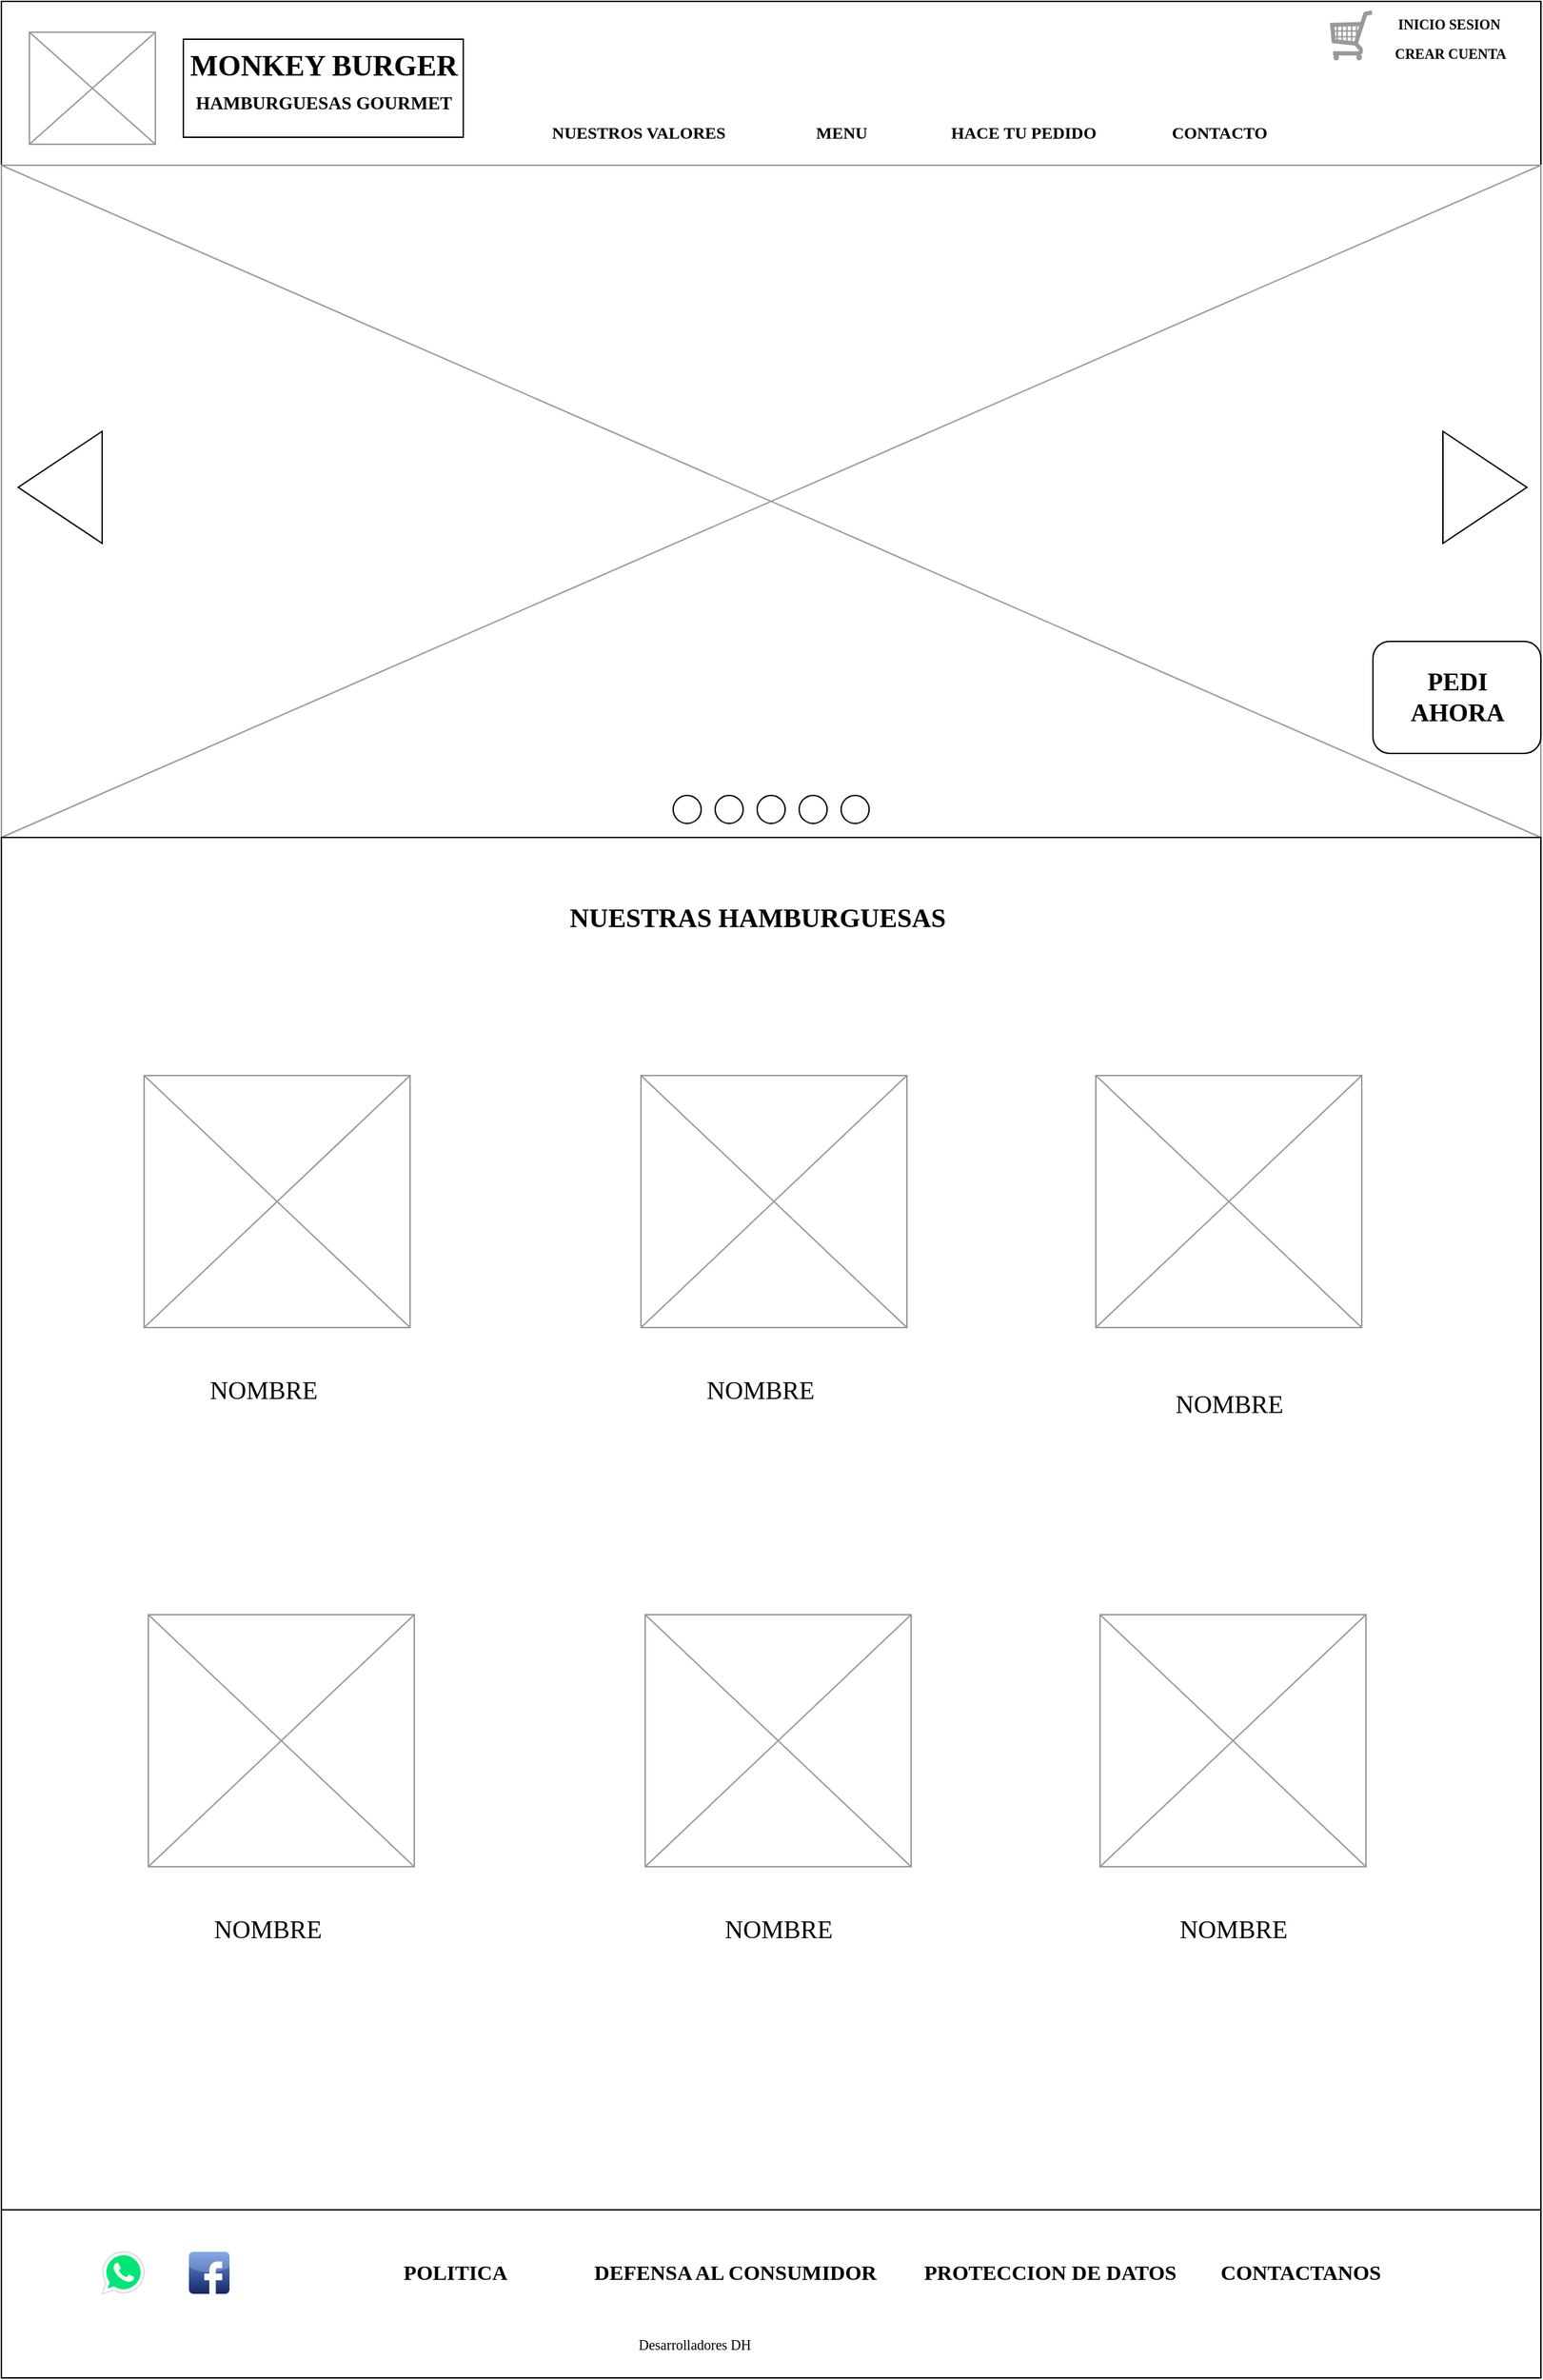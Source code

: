 <mxfile version="16.5.1" type="device" pages="6"><diagram name="HOME" id="z8AeU46V6WtLqoO8JQ55"><mxGraphModel dx="868" dy="553" grid="1" gridSize="10" guides="1" tooltips="1" connect="1" arrows="1" fold="1" page="1" pageScale="1" pageWidth="1100" pageHeight="850" background="none" math="0" shadow="0"><root><mxCell id="me6i7FOBaeMFb4ahKYUy-0"/><mxCell id="me6i7FOBaeMFb4ahKYUy-1" parent="me6i7FOBaeMFb4ahKYUy-0"/><mxCell id="me6i7FOBaeMFb4ahKYUy-2" value="" style="verticalLabelPosition=bottom;verticalAlign=top;html=1;shape=mxgraph.basic.rect;fillColor2=none;strokeWidth=1;size=20;indent=5;" parent="me6i7FOBaeMFb4ahKYUy-1" vertex="1"><mxGeometry y="3" width="1100" height="117" as="geometry"/></mxCell><object label="" id="me6i7FOBaeMFb4ahKYUy-3"><mxCell style="rounded=0;whiteSpace=wrap;html=1;" parent="me6i7FOBaeMFb4ahKYUy-1" vertex="1"><mxGeometry x="130" y="30" width="200" height="70" as="geometry"/></mxCell></object><mxCell id="me6i7FOBaeMFb4ahKYUy-4" value="&lt;h1 style=&quot;font-size: 21px;&quot;&gt;&lt;b style=&quot;font-size: 21px;&quot;&gt;&lt;font face=&quot;Tahoma&quot; style=&quot;font-size: 21px;&quot;&gt;MONKEY BURGER&lt;/font&gt;&lt;/b&gt;&lt;/h1&gt;" style="text;html=1;resizable=0;autosize=1;align=center;verticalAlign=middle;points=[];fillColor=none;strokeColor=none;rounded=0;fontSize=21;" parent="me6i7FOBaeMFb4ahKYUy-1" vertex="1"><mxGeometry x="130" y="18.5" width="200" height="60" as="geometry"/></mxCell><mxCell id="me6i7FOBaeMFb4ahKYUy-5" value="&lt;b style=&quot;font-size: 13px;&quot;&gt;&lt;font style=&quot;font-size: 13px;&quot;&gt;HAMBURGUESAS GOURMET&lt;/font&gt;&lt;/b&gt;" style="text;html=1;resizable=0;autosize=1;align=center;verticalAlign=middle;points=[];fillColor=none;strokeColor=none;rounded=0;fontFamily=Tahoma;fontSize=13;" parent="me6i7FOBaeMFb4ahKYUy-1" vertex="1"><mxGeometry x="130" y="65" width="200" height="20" as="geometry"/></mxCell><mxCell id="me6i7FOBaeMFb4ahKYUy-6" value="" style="verticalLabelPosition=bottom;shadow=0;dashed=0;align=center;html=1;verticalAlign=top;strokeWidth=1;shape=mxgraph.mockup.graphics.simpleIcon;strokeColor=#999999;fontFamily=Tahoma;fontSize=13;fontColor=#FFFF33;" parent="me6i7FOBaeMFb4ahKYUy-1" vertex="1"><mxGeometry x="20" y="25" width="90" height="80" as="geometry"/></mxCell><UserObject label="&lt;span style=&quot;font-size: 12px&quot;&gt;&lt;b&gt;MENU&lt;/b&gt;&lt;/span&gt;" link="data:page/id,9VPO6vqJJ-MtthptBCvt" id="me6i7FOBaeMFb4ahKYUy-7"><mxCell style="text;html=1;resizable=0;autosize=1;align=center;verticalAlign=middle;points=[];fillColor=none;strokeColor=none;rounded=0;fontFamily=Tahoma;fontSize=13;fontColor=#000000;" parent="me6i7FOBaeMFb4ahKYUy-1" vertex="1"><mxGeometry x="575" y="86" width="50" height="20" as="geometry"/></mxCell></UserObject><UserObject label="&lt;span style=&quot;font-size: 12px&quot;&gt;&lt;b&gt;HACE TU PEDIDO&lt;/b&gt;&lt;/span&gt;" link="data:page/id,PGQ_Ly91kHCRf03pqoua" id="me6i7FOBaeMFb4ahKYUy-8"><mxCell style="text;html=1;resizable=0;autosize=1;align=center;verticalAlign=middle;points=[];fillColor=none;strokeColor=none;rounded=0;fontFamily=Tahoma;fontSize=13;fontColor=#000000;" parent="me6i7FOBaeMFb4ahKYUy-1" vertex="1"><mxGeometry x="670" y="86" width="120" height="20" as="geometry"/></mxCell></UserObject><UserObject label="&lt;span style=&quot;font-size: 12px&quot;&gt;&lt;b&gt;CONTACTO&lt;/b&gt;&lt;/span&gt;" link="data:page/id,2cc2dc42-3aac-f2a9-1cec-7a8b7cbee084" id="me6i7FOBaeMFb4ahKYUy-9"><mxCell style="text;html=1;resizable=0;autosize=1;align=center;verticalAlign=middle;points=[];fillColor=none;strokeColor=none;rounded=0;fontFamily=Tahoma;fontSize=13;fontColor=#000000;" parent="me6i7FOBaeMFb4ahKYUy-1" vertex="1"><mxGeometry x="830" y="86" width="80" height="20" as="geometry"/></mxCell></UserObject><UserObject label="&lt;span style=&quot;font-size: 10px;&quot;&gt;&lt;b style=&quot;font-size: 10px;&quot;&gt;INICIO SESION&lt;br style=&quot;font-size: 10px;&quot;&gt;&lt;br style=&quot;font-size: 10px;&quot;&gt;&lt;/b&gt;&lt;/span&gt;" link="data:page/id,Jj-gEbyh__Mze3evSTKk" id="me6i7FOBaeMFb4ahKYUy-10"><mxCell style="text;html=1;resizable=0;autosize=1;align=center;verticalAlign=middle;points=[];fillColor=none;strokeColor=none;rounded=0;fontFamily=Tahoma;fontSize=10;fontColor=#000000;" parent="me6i7FOBaeMFb4ahKYUy-1" vertex="1"><mxGeometry x="989" y="10" width="90" height="30" as="geometry"/></mxCell></UserObject><UserObject label="&lt;span style=&quot;font-size: 10px&quot;&gt;&lt;b style=&quot;font-size: 10px&quot;&gt;CREAR CUENTA&lt;br style=&quot;font-size: 10px&quot;&gt;&lt;/b&gt;&lt;/span&gt;" link="data:page/id,m4kMTkIQqTGwxdyshk6n" id="me6i7FOBaeMFb4ahKYUy-11"><mxCell style="text;html=1;resizable=0;autosize=1;align=center;verticalAlign=middle;points=[];fillColor=none;strokeColor=none;rounded=0;fontFamily=Tahoma;fontSize=10;fontColor=#000000;" parent="me6i7FOBaeMFb4ahKYUy-1" vertex="1"><mxGeometry x="990" y="30" width="90" height="20" as="geometry"/></mxCell></UserObject><mxCell id="me6i7FOBaeMFb4ahKYUy-12" value="" style="shape=image;html=1;verticalAlign=top;verticalLabelPosition=bottom;labelBackgroundColor=#ffffff;imageAspect=0;aspect=fixed;image=https://cdn3.iconfinder.com/data/icons/picons-social/57/06-facebook-128.png;fontFamily=Tahoma;fontSize=10;fontColor=#000000;" parent="me6i7FOBaeMFb4ahKYUy-1" vertex="1"><mxGeometry x="1004" y="88" width="18" height="18" as="geometry"/></mxCell><mxCell id="me6i7FOBaeMFb4ahKYUy-13" value="" style="shape=image;html=1;verticalAlign=top;verticalLabelPosition=bottom;labelBackgroundColor=#ffffff;imageAspect=0;aspect=fixed;image=https://cdn4.iconfinder.com/data/icons/picons-social/57/38-instagram-2-128.png;fontFamily=Tahoma;fontSize=10;fontColor=#000000;" parent="me6i7FOBaeMFb4ahKYUy-1" vertex="1"><mxGeometry x="1040" y="84" width="26.5" height="26.5" as="geometry"/></mxCell><mxCell id="me6i7FOBaeMFb4ahKYUy-14" value="" style="verticalLabelPosition=bottom;shadow=0;dashed=0;align=center;html=1;verticalAlign=top;strokeWidth=1;shape=mxgraph.mockup.graphics.simpleIcon;strokeColor=#999999;fontFamily=Tahoma;fontSize=13;fontColor=#FFFF33;" parent="me6i7FOBaeMFb4ahKYUy-1" vertex="1"><mxGeometry y="120" width="1100" height="480" as="geometry"/></mxCell><mxCell id="me6i7FOBaeMFb4ahKYUy-15" value="" style="rounded=1;whiteSpace=wrap;html=1;fontFamily=Tahoma;fontSize=10;fontColor=#000000;" parent="me6i7FOBaeMFb4ahKYUy-1" vertex="1"><mxGeometry x="980" y="460" width="120" height="80" as="geometry"/></mxCell><UserObject label="&lt;span style=&quot;font-size: 18px&quot;&gt;&lt;b&gt;PEDI &lt;br&gt;AHORA&lt;/b&gt;&lt;/span&gt;" link="data:page/id,PGQ_Ly91kHCRf03pqoua" id="me6i7FOBaeMFb4ahKYUy-16"><mxCell style="text;html=1;resizable=0;autosize=1;align=center;verticalAlign=middle;points=[];fillColor=none;strokeColor=none;rounded=0;fontFamily=Tahoma;fontSize=13;fontColor=#000000;" parent="me6i7FOBaeMFb4ahKYUy-1" vertex="1"><mxGeometry x="1000" y="480" width="80" height="40" as="geometry"/></mxCell></UserObject><mxCell id="me6i7FOBaeMFb4ahKYUy-17" value="" style="rounded=0;whiteSpace=wrap;html=1;fontFamily=Tahoma;fontSize=18;fontColor=#000000;" parent="me6i7FOBaeMFb4ahKYUy-1" vertex="1"><mxGeometry y="600" width="1100" height="980" as="geometry"/></mxCell><UserObject label="&lt;h2&gt;&lt;font style=&quot;font-size: 19px&quot;&gt;NUESTRAS HAMBURGUESAS&lt;/font&gt;&lt;/h2&gt;" link="data:page/id,9VPO6vqJJ-MtthptBCvt" id="me6i7FOBaeMFb4ahKYUy-18"><mxCell style="text;html=1;resizable=0;autosize=1;align=center;verticalAlign=middle;points=[];fillColor=none;strokeColor=none;rounded=0;fontFamily=Tahoma;fontSize=18;fontColor=#000000;" parent="me6i7FOBaeMFb4ahKYUy-1" vertex="1"><mxGeometry x="395" y="615" width="290" height="80" as="geometry"/></mxCell></UserObject><mxCell id="me6i7FOBaeMFb4ahKYUy-19" value="" style="verticalLabelPosition=bottom;shadow=0;dashed=0;align=center;html=1;verticalAlign=top;strokeWidth=1;shape=mxgraph.mockup.graphics.simpleIcon;strokeColor=#999999;fontFamily=Tahoma;fontSize=13;fontColor=#FFFF33;" parent="me6i7FOBaeMFb4ahKYUy-1" vertex="1"><mxGeometry x="102" y="770" width="190" height="180" as="geometry"/></mxCell><mxCell id="me6i7FOBaeMFb4ahKYUy-20" value="" style="verticalLabelPosition=bottom;shadow=0;dashed=0;align=center;html=1;verticalAlign=top;strokeWidth=1;shape=mxgraph.mockup.graphics.simpleIcon;strokeColor=#999999;fontFamily=Tahoma;fontSize=13;fontColor=#FFFF33;" parent="me6i7FOBaeMFb4ahKYUy-1" vertex="1"><mxGeometry x="782" y="770" width="190" height="180" as="geometry"/></mxCell><mxCell id="me6i7FOBaeMFb4ahKYUy-21" value="" style="verticalLabelPosition=bottom;shadow=0;dashed=0;align=center;html=1;verticalAlign=top;strokeWidth=1;shape=mxgraph.mockup.graphics.simpleIcon;strokeColor=#999999;fontFamily=Tahoma;fontSize=13;fontColor=#FFFF33;" parent="me6i7FOBaeMFb4ahKYUy-1" vertex="1"><mxGeometry x="460" y="1155" width="190" height="180" as="geometry"/></mxCell><mxCell id="me6i7FOBaeMFb4ahKYUy-22" value="" style="verticalLabelPosition=bottom;shadow=0;dashed=0;align=center;html=1;verticalAlign=top;strokeWidth=1;shape=mxgraph.mockup.graphics.simpleIcon;strokeColor=#999999;fontFamily=Tahoma;fontSize=13;fontColor=#FFFF33;" parent="me6i7FOBaeMFb4ahKYUy-1" vertex="1"><mxGeometry x="105" y="1155" width="190" height="180" as="geometry"/></mxCell><mxCell id="me6i7FOBaeMFb4ahKYUy-23" value="" style="verticalLabelPosition=bottom;shadow=0;dashed=0;align=center;html=1;verticalAlign=top;strokeWidth=1;shape=mxgraph.mockup.graphics.simpleIcon;strokeColor=#999999;fontFamily=Tahoma;fontSize=13;fontColor=#FFFF33;" parent="me6i7FOBaeMFb4ahKYUy-1" vertex="1"><mxGeometry x="457" y="770" width="190" height="180" as="geometry"/></mxCell><mxCell id="me6i7FOBaeMFb4ahKYUy-24" value="" style="verticalLabelPosition=bottom;shadow=0;dashed=0;align=center;html=1;verticalAlign=top;strokeWidth=1;shape=mxgraph.mockup.graphics.simpleIcon;strokeColor=#999999;fontFamily=Tahoma;fontSize=13;fontColor=#FFFF33;" parent="me6i7FOBaeMFb4ahKYUy-1" vertex="1"><mxGeometry x="785" y="1155" width="190" height="180" as="geometry"/></mxCell><mxCell id="me6i7FOBaeMFb4ahKYUy-25" value="NOMBRE" style="text;html=1;resizable=0;autosize=1;align=center;verticalAlign=middle;points=[];fillColor=none;strokeColor=none;rounded=0;fontFamily=Tahoma;fontSize=18;fontColor=#000000;" parent="me6i7FOBaeMFb4ahKYUy-1" vertex="1"><mxGeometry x="142" y="980" width="90" height="30" as="geometry"/></mxCell><mxCell id="me6i7FOBaeMFb4ahKYUy-26" value="NOMBRE" style="text;html=1;resizable=0;autosize=1;align=center;verticalAlign=middle;points=[];fillColor=none;strokeColor=none;rounded=0;fontFamily=Tahoma;fontSize=18;fontColor=#000000;" parent="me6i7FOBaeMFb4ahKYUy-1" vertex="1"><mxGeometry x="145" y="1365" width="90" height="30" as="geometry"/></mxCell><mxCell id="me6i7FOBaeMFb4ahKYUy-27" value="NOMBRE" style="text;html=1;resizable=0;autosize=1;align=center;verticalAlign=middle;points=[];fillColor=none;strokeColor=none;rounded=0;fontFamily=Tahoma;fontSize=18;fontColor=#000000;" parent="me6i7FOBaeMFb4ahKYUy-1" vertex="1"><mxGeometry x="832" y="990" width="90" height="30" as="geometry"/></mxCell><mxCell id="me6i7FOBaeMFb4ahKYUy-28" value="NOMBRE" style="text;html=1;resizable=0;autosize=1;align=center;verticalAlign=middle;points=[];fillColor=none;strokeColor=none;rounded=0;fontFamily=Tahoma;fontSize=18;fontColor=#000000;" parent="me6i7FOBaeMFb4ahKYUy-1" vertex="1"><mxGeometry x="497" y="980" width="90" height="30" as="geometry"/></mxCell><mxCell id="me6i7FOBaeMFb4ahKYUy-29" value="NOMBRE" style="text;html=1;resizable=0;autosize=1;align=center;verticalAlign=middle;points=[];fillColor=none;strokeColor=none;rounded=0;fontFamily=Tahoma;fontSize=18;fontColor=#000000;" parent="me6i7FOBaeMFb4ahKYUy-1" vertex="1"><mxGeometry x="835" y="1365" width="90" height="30" as="geometry"/></mxCell><mxCell id="me6i7FOBaeMFb4ahKYUy-30" value="NOMBRE" style="text;html=1;resizable=0;autosize=1;align=center;verticalAlign=middle;points=[];fillColor=none;strokeColor=none;rounded=0;fontFamily=Tahoma;fontSize=18;fontColor=#000000;" parent="me6i7FOBaeMFb4ahKYUy-1" vertex="1"><mxGeometry x="510" y="1365" width="90" height="30" as="geometry"/></mxCell><mxCell id="me6i7FOBaeMFb4ahKYUy-31" value="" style="rounded=0;whiteSpace=wrap;html=1;fontFamily=Tahoma;fontSize=19;fontColor=#000000;" parent="me6i7FOBaeMFb4ahKYUy-1" vertex="1"><mxGeometry y="1580" width="1100" height="120" as="geometry"/></mxCell><UserObject label="" link="data:page/id,PGQ_Ly91kHCRf03pqoua" id="me6i7FOBaeMFb4ahKYUy-32"><mxCell style="verticalLabelPosition=bottom;shadow=0;dashed=0;align=center;html=1;verticalAlign=top;strokeWidth=1;shape=mxgraph.mockup.misc.shoppingCart;strokeColor=#999999;fontFamily=Tahoma;fontSize=19;fontColor=#000000;" parent="me6i7FOBaeMFb4ahKYUy-1" vertex="1"><mxGeometry x="950" y="10" width="30" height="35" as="geometry"/></mxCell></UserObject><UserObject label="&lt;b&gt;&lt;font style=&quot;font-size: 15px&quot;&gt;CONTACTANOS&lt;/font&gt;&lt;/b&gt;" link="data:page/id,9VPO6vqJJ-MtthptBCvt" id="me6i7FOBaeMFb4ahKYUy-51"><mxCell style="text;html=1;resizable=0;autosize=1;align=center;verticalAlign=middle;points=[];fillColor=none;strokeColor=none;rounded=0;fontFamily=Tahoma;fontSize=17;fontColor=#000000;" parent="me6i7FOBaeMFb4ahKYUy-1" vertex="1"><mxGeometry x="863" y="1610" width="130" height="30" as="geometry"/></mxCell></UserObject><mxCell id="me6i7FOBaeMFb4ahKYUy-53" value="" style="dashed=0;outlineConnect=0;html=1;align=center;labelPosition=center;verticalLabelPosition=bottom;verticalAlign=top;shape=mxgraph.weblogos.whatsapp;fillColor=#00E676;strokeColor=#dddddd;fontFamily=Tahoma;fontSize=18;fontColor=#000000;" parent="me6i7FOBaeMFb4ahKYUy-1" vertex="1"><mxGeometry x="72" y="1610" width="30" height="30" as="geometry"/></mxCell><mxCell id="me6i7FOBaeMFb4ahKYUy-54" value="" style="dashed=0;outlineConnect=0;html=1;align=center;labelPosition=center;verticalLabelPosition=bottom;verticalAlign=top;shape=mxgraph.webicons.facebook;fillColor=#6294E4;gradientColor=#1A2665;fontFamily=Tahoma;fontSize=18;fontColor=#000000;" parent="me6i7FOBaeMFb4ahKYUy-1" vertex="1"><mxGeometry x="134" y="1610" width="29" height="30" as="geometry"/></mxCell><mxCell id="me6i7FOBaeMFb4ahKYUy-55" value="" style="shape=image;html=1;verticalAlign=top;verticalLabelPosition=bottom;labelBackgroundColor=#ffffff;imageAspect=0;aspect=fixed;image=https://cdn3.iconfinder.com/data/icons/2018-social-media-logotypes/1000/2018_social_media_popular_app_logo_instagram-128.png;fontFamily=Tahoma;fontSize=18;fontColor=#000000;" parent="me6i7FOBaeMFb4ahKYUy-1" vertex="1"><mxGeometry x="196" y="1610" width="30" height="30" as="geometry"/></mxCell><mxCell id="s5iTFVsnsfAVyvoc6vqu-1" value="" style="triangle;whiteSpace=wrap;html=1;" parent="me6i7FOBaeMFb4ahKYUy-1" vertex="1"><mxGeometry x="1030" y="310" width="60" height="80" as="geometry"/></mxCell><mxCell id="s5iTFVsnsfAVyvoc6vqu-3" value="" style="triangle;whiteSpace=wrap;html=1;direction=west;" parent="me6i7FOBaeMFb4ahKYUy-1" vertex="1"><mxGeometry x="12" y="310" width="60" height="80" as="geometry"/></mxCell><mxCell id="s5iTFVsnsfAVyvoc6vqu-4" value="" style="ellipse;whiteSpace=wrap;html=1;aspect=fixed;" parent="me6i7FOBaeMFb4ahKYUy-1" vertex="1"><mxGeometry x="540" y="570" width="20" height="20" as="geometry"/></mxCell><mxCell id="s5iTFVsnsfAVyvoc6vqu-5" value="" style="ellipse;whiteSpace=wrap;html=1;aspect=fixed;" parent="me6i7FOBaeMFb4ahKYUy-1" vertex="1"><mxGeometry x="570" y="570" width="20" height="20" as="geometry"/></mxCell><mxCell id="s5iTFVsnsfAVyvoc6vqu-6" value="" style="ellipse;whiteSpace=wrap;html=1;aspect=fixed;" parent="me6i7FOBaeMFb4ahKYUy-1" vertex="1"><mxGeometry x="600" y="570" width="20" height="20" as="geometry"/></mxCell><mxCell id="s5iTFVsnsfAVyvoc6vqu-7" value="" style="ellipse;whiteSpace=wrap;html=1;aspect=fixed;" parent="me6i7FOBaeMFb4ahKYUy-1" vertex="1"><mxGeometry x="510" y="570" width="20" height="20" as="geometry"/></mxCell><mxCell id="s5iTFVsnsfAVyvoc6vqu-8" value="" style="ellipse;whiteSpace=wrap;html=1;aspect=fixed;" parent="me6i7FOBaeMFb4ahKYUy-1" vertex="1"><mxGeometry x="480" y="570" width="20" height="20" as="geometry"/></mxCell><UserObject label="&lt;b&gt;&lt;font style=&quot;font-size: 12px&quot;&gt;NUESTROS VALORES&lt;/font&gt;&lt;/b&gt;" link="data:page/id,z8AeU46V6WtLqoO8JQ55" id="s5iTFVsnsfAVyvoc6vqu-9"><mxCell style="text;html=1;resizable=0;autosize=1;align=center;verticalAlign=middle;points=[];fillColor=none;strokeColor=none;rounded=0;fontFamily=Tahoma;fontSize=13;fontColor=#000000;" parent="me6i7FOBaeMFb4ahKYUy-1" vertex="1"><mxGeometry x="385" y="86" width="140" height="20" as="geometry"/></mxCell></UserObject><mxCell id="buKoW2AtOYLKhoCi39Br-2" value="&lt;font style=&quot;font-size: 10px&quot;&gt;Desarrolladores DH&lt;/font&gt;" style="text;html=1;resizable=0;autosize=1;align=center;verticalAlign=middle;points=[];fillColor=none;strokeColor=none;rounded=0;fontFamily=Tahoma;fontSize=17;fontColor=#000000;" parent="me6i7FOBaeMFb4ahKYUy-1" vertex="1"><mxGeometry x="445" y="1660" width="100" height="30" as="geometry"/></mxCell><mxCell id="buKoW2AtOYLKhoCi39Br-3" value="&lt;b&gt;&lt;font style=&quot;font-size: 15px&quot;&gt;DEFENSA AL CONSUMIDOR&lt;/font&gt;&lt;/b&gt;" style="text;html=1;resizable=0;autosize=1;align=center;verticalAlign=middle;points=[];fillColor=none;strokeColor=none;rounded=0;fontFamily=Tahoma;fontSize=17;fontColor=#000000;" parent="me6i7FOBaeMFb4ahKYUy-1" vertex="1"><mxGeometry x="414" y="1610" width="220" height="30" as="geometry"/></mxCell><mxCell id="buKoW2AtOYLKhoCi39Br-4" value="&lt;b&gt;&lt;font style=&quot;font-size: 15px&quot;&gt;POLITICA&lt;/font&gt;&lt;/b&gt;" style="text;html=1;resizable=0;autosize=1;align=center;verticalAlign=middle;points=[];fillColor=none;strokeColor=none;rounded=0;fontFamily=Tahoma;fontSize=17;fontColor=#000000;" parent="me6i7FOBaeMFb4ahKYUy-1" vertex="1"><mxGeometry x="279" y="1610" width="90" height="30" as="geometry"/></mxCell><mxCell id="buKoW2AtOYLKhoCi39Br-5" value="&lt;b&gt;&lt;font style=&quot;font-size: 15px&quot;&gt;PROTECCION DE DATOS&lt;/font&gt;&lt;/b&gt;" style="text;html=1;resizable=0;autosize=1;align=center;verticalAlign=middle;points=[];fillColor=none;strokeColor=none;rounded=0;fontFamily=Tahoma;fontSize=17;fontColor=#000000;" parent="me6i7FOBaeMFb4ahKYUy-1" vertex="1"><mxGeometry x="649" y="1610" width="200" height="30" as="geometry"/></mxCell></root></mxGraphModel></diagram><diagram name="LOG IN" id="Jj-gEbyh__Mze3evSTKk"><mxGraphModel dx="1157" dy="737" grid="1" gridSize="10" guides="1" tooltips="1" connect="1" arrows="1" fold="1" page="1" pageScale="1" pageWidth="1100" pageHeight="850" background="none" math="0" shadow="0"><root><mxCell id="KXg5aK4t0eULm44dlUCt-0"/><mxCell id="KXg5aK4t0eULm44dlUCt-1" parent="KXg5aK4t0eULm44dlUCt-0"/><mxCell id="KXg5aK4t0eULm44dlUCt-2" value="" style="verticalLabelPosition=bottom;verticalAlign=top;html=1;shape=mxgraph.basic.rect;fillColor2=none;strokeWidth=1;size=20;indent=5;" parent="KXg5aK4t0eULm44dlUCt-1" vertex="1"><mxGeometry y="3" width="1100" height="117" as="geometry"/></mxCell><object label="" id="KXg5aK4t0eULm44dlUCt-3"><mxCell style="rounded=0;whiteSpace=wrap;html=1;" parent="KXg5aK4t0eULm44dlUCt-1" vertex="1"><mxGeometry x="130" y="30" width="200" height="70" as="geometry"/></mxCell></object><mxCell id="KXg5aK4t0eULm44dlUCt-4" value="&lt;h1 style=&quot;font-size: 21px;&quot;&gt;&lt;b style=&quot;font-size: 21px;&quot;&gt;&lt;font face=&quot;Tahoma&quot; style=&quot;font-size: 21px;&quot;&gt;MONKEY BURGER&lt;/font&gt;&lt;/b&gt;&lt;/h1&gt;" style="text;html=1;resizable=0;autosize=1;align=center;verticalAlign=middle;points=[];fillColor=none;strokeColor=none;rounded=0;fontSize=21;" parent="KXg5aK4t0eULm44dlUCt-1" vertex="1"><mxGeometry x="130" y="18.5" width="200" height="60" as="geometry"/></mxCell><mxCell id="KXg5aK4t0eULm44dlUCt-5" value="&lt;b style=&quot;font-size: 13px;&quot;&gt;&lt;font style=&quot;font-size: 13px;&quot;&gt;HAMBURGUESAS GOURMET&lt;/font&gt;&lt;/b&gt;" style="text;html=1;resizable=0;autosize=1;align=center;verticalAlign=middle;points=[];fillColor=none;strokeColor=none;rounded=0;fontFamily=Tahoma;fontSize=13;" parent="KXg5aK4t0eULm44dlUCt-1" vertex="1"><mxGeometry x="130" y="65" width="200" height="20" as="geometry"/></mxCell><mxCell id="KXg5aK4t0eULm44dlUCt-6" value="" style="verticalLabelPosition=bottom;shadow=0;dashed=0;align=center;html=1;verticalAlign=top;strokeWidth=1;shape=mxgraph.mockup.graphics.simpleIcon;strokeColor=#999999;fontFamily=Tahoma;fontSize=13;fontColor=#FFFF33;" parent="KXg5aK4t0eULm44dlUCt-1" vertex="1"><mxGeometry x="20" y="25" width="90" height="80" as="geometry"/></mxCell><mxCell id="KXg5aK4t0eULm44dlUCt-10" value="&lt;span style=&quot;font-size: 10px;&quot;&gt;&lt;b style=&quot;font-size: 10px;&quot;&gt;INICIO SESION&lt;br style=&quot;font-size: 10px;&quot;&gt;&lt;br style=&quot;font-size: 10px;&quot;&gt;&lt;/b&gt;&lt;/span&gt;" style="text;html=1;resizable=0;autosize=1;align=center;verticalAlign=middle;points=[];fillColor=none;strokeColor=none;rounded=0;fontFamily=Tahoma;fontSize=10;fontColor=#000000;" parent="KXg5aK4t0eULm44dlUCt-1" vertex="1"><mxGeometry x="989" y="10" width="90" height="30" as="geometry"/></mxCell><mxCell id="KXg5aK4t0eULm44dlUCt-11" value="&lt;span style=&quot;font-size: 10px&quot;&gt;&lt;b style=&quot;font-size: 10px&quot;&gt;CREAR CUENTA&lt;br style=&quot;font-size: 10px&quot;&gt;&lt;/b&gt;&lt;/span&gt;" style="text;html=1;resizable=0;autosize=1;align=center;verticalAlign=middle;points=[];fillColor=none;strokeColor=none;rounded=0;fontFamily=Tahoma;fontSize=10;fontColor=#000000;" parent="KXg5aK4t0eULm44dlUCt-1" vertex="1"><mxGeometry x="990" y="30" width="90" height="20" as="geometry"/></mxCell><mxCell id="KXg5aK4t0eULm44dlUCt-14" value="" style="verticalLabelPosition=bottom;shadow=0;dashed=0;align=center;html=1;verticalAlign=top;strokeWidth=1;shape=mxgraph.mockup.graphics.simpleIcon;strokeColor=#999999;fontFamily=Tahoma;fontSize=13;fontColor=#FFFF33;" parent="KXg5aK4t0eULm44dlUCt-1" vertex="1"><mxGeometry y="120" width="1100" height="730" as="geometry"/></mxCell><mxCell id="iLhUzdotCzpfzQyhDFyz-0" value="&lt;span style=&quot;font-size: 12px&quot;&gt;&lt;b&gt;MENU&lt;/b&gt;&lt;/span&gt;" style="text;html=1;resizable=0;autosize=1;align=center;verticalAlign=middle;points=[];fillColor=none;strokeColor=none;rounded=0;fontFamily=Tahoma;fontSize=13;fontColor=#000000;" parent="KXg5aK4t0eULm44dlUCt-1" vertex="1"><mxGeometry x="575" y="86" width="50" height="20" as="geometry"/></mxCell><mxCell id="iLhUzdotCzpfzQyhDFyz-1" value="&lt;span style=&quot;font-size: 12px&quot;&gt;&lt;b&gt;HACE TU PEDIDO&lt;/b&gt;&lt;/span&gt;" style="text;html=1;resizable=0;autosize=1;align=center;verticalAlign=middle;points=[];fillColor=none;strokeColor=none;rounded=0;fontFamily=Tahoma;fontSize=13;fontColor=#000000;" parent="KXg5aK4t0eULm44dlUCt-1" vertex="1"><mxGeometry x="670" y="86" width="120" height="20" as="geometry"/></mxCell><mxCell id="iLhUzdotCzpfzQyhDFyz-2" value="&lt;span style=&quot;font-size: 12px&quot;&gt;&lt;b&gt;CONTACTO&lt;/b&gt;&lt;/span&gt;" style="text;html=1;resizable=0;autosize=1;align=center;verticalAlign=middle;points=[];fillColor=none;strokeColor=none;rounded=0;fontFamily=Tahoma;fontSize=13;fontColor=#000000;" parent="KXg5aK4t0eULm44dlUCt-1" vertex="1"><mxGeometry x="830" y="86" width="80" height="20" as="geometry"/></mxCell><mxCell id="iLhUzdotCzpfzQyhDFyz-3" value="" style="shape=image;html=1;verticalAlign=top;verticalLabelPosition=bottom;labelBackgroundColor=#ffffff;imageAspect=0;aspect=fixed;image=https://cdn3.iconfinder.com/data/icons/picons-social/57/06-facebook-128.png;fontFamily=Tahoma;fontSize=10;fontColor=#000000;" parent="KXg5aK4t0eULm44dlUCt-1" vertex="1"><mxGeometry x="1004" y="88" width="18" height="18" as="geometry"/></mxCell><mxCell id="iLhUzdotCzpfzQyhDFyz-4" value="" style="shape=image;html=1;verticalAlign=top;verticalLabelPosition=bottom;labelBackgroundColor=#ffffff;imageAspect=0;aspect=fixed;image=https://cdn4.iconfinder.com/data/icons/picons-social/57/38-instagram-2-128.png;fontFamily=Tahoma;fontSize=10;fontColor=#000000;" parent="KXg5aK4t0eULm44dlUCt-1" vertex="1"><mxGeometry x="1040" y="84" width="26.5" height="26.5" as="geometry"/></mxCell><mxCell id="iLhUzdotCzpfzQyhDFyz-5" value="&lt;b&gt;&lt;font style=&quot;font-size: 12px&quot;&gt;NUESTROS VALORES&lt;/font&gt;&lt;/b&gt;" style="text;html=1;resizable=0;autosize=1;align=center;verticalAlign=middle;points=[];fillColor=none;strokeColor=none;rounded=0;fontFamily=Tahoma;fontSize=13;fontColor=#000000;" parent="KXg5aK4t0eULm44dlUCt-1" vertex="1"><mxGeometry x="385" y="86" width="140" height="20" as="geometry"/></mxCell><mxCell id="ZOsxJo26SOeQRlR_7Jod-1" value="" style="verticalLabelPosition=bottom;shadow=0;dashed=0;align=center;html=1;verticalAlign=top;strokeWidth=1;shape=mxgraph.mockup.graphics.simpleIcon;strokeColor=#999999;fontFamily=Tahoma;fontSize=13;fontColor=#FFFF33;" parent="KXg5aK4t0eULm44dlUCt-1" vertex="1"><mxGeometry x="790" y="330" width="100" height="115" as="geometry"/></mxCell><mxCell id="ZOsxJo26SOeQRlR_7Jod-2" value="Nombre de usuario / correo electrónico" style="rounded=0;whiteSpace=wrap;html=1;fontSize=18;" parent="KXg5aK4t0eULm44dlUCt-1" vertex="1"><mxGeometry x="365" y="330" width="370" height="50" as="geometry"/></mxCell><mxCell id="ZOsxJo26SOeQRlR_7Jod-3" value="Contraseña" style="rounded=0;whiteSpace=wrap;html=1;fontSize=18;" parent="KXg5aK4t0eULm44dlUCt-1" vertex="1"><mxGeometry x="365" y="425" width="370" height="45" as="geometry"/></mxCell><mxCell id="ZOsxJo26SOeQRlR_7Jod-4" value="&lt;b&gt;Ingresar&lt;/b&gt;" style="rounded=1;whiteSpace=wrap;html=1;fontSize=18;" parent="KXg5aK4t0eULm44dlUCt-1" vertex="1"><mxGeometry x="490" y="530" width="120" height="40" as="geometry"/></mxCell><mxCell id="ZOsxJo26SOeQRlR_7Jod-5" value="&lt;font style=&quot;font-size: 14px&quot;&gt;Restablecer contraseña&lt;/font&gt;" style="text;html=1;strokeColor=none;fillColor=none;align=center;verticalAlign=middle;whiteSpace=wrap;rounded=0;fontSize=18;" parent="KXg5aK4t0eULm44dlUCt-1" vertex="1"><mxGeometry x="360" y="590" width="160" height="30" as="geometry"/></mxCell><mxCell id="ZOsxJo26SOeQRlR_7Jod-7" value="&lt;font style=&quot;font-size: 14px&quot;&gt;Crear Nuevo Usuario&lt;/font&gt;" style="text;html=1;strokeColor=none;fillColor=none;align=center;verticalAlign=middle;whiteSpace=wrap;rounded=0;fontSize=18;" parent="KXg5aK4t0eULm44dlUCt-1" vertex="1"><mxGeometry x="575" y="590" width="160" height="30" as="geometry"/></mxCell><mxCell id="wA39eLc907qtc642CjoK-0" value="&lt;font style=&quot;font-size: 18px&quot;&gt;&lt;b&gt;INICIAR SESIÓN&lt;/b&gt;&lt;/font&gt;" style="text;html=1;strokeColor=none;fillColor=none;align=center;verticalAlign=middle;whiteSpace=wrap;rounded=0;fontSize=15;" parent="KXg5aK4t0eULm44dlUCt-1" vertex="1"><mxGeometry x="420" y="160" width="270" height="30" as="geometry"/></mxCell></root></mxGraphModel></diagram><diagram name="CREAR CUENTA" id="m4kMTkIQqTGwxdyshk6n"><mxGraphModel dx="1157" dy="737" grid="1" gridSize="10" guides="1" tooltips="1" connect="1" arrows="1" fold="1" page="1" pageScale="1" pageWidth="1100" pageHeight="850" background="none" math="0" shadow="0"><root><mxCell id="piE1VJm6AAsIqotJ0b9_-0"/><mxCell id="piE1VJm6AAsIqotJ0b9_-1" parent="piE1VJm6AAsIqotJ0b9_-0"/><mxCell id="piE1VJm6AAsIqotJ0b9_-2" value="" style="verticalLabelPosition=bottom;verticalAlign=top;html=1;shape=mxgraph.basic.rect;fillColor2=none;strokeWidth=1;size=20;indent=5;" parent="piE1VJm6AAsIqotJ0b9_-1" vertex="1"><mxGeometry y="3" width="1100" height="117" as="geometry"/></mxCell><object label="" id="piE1VJm6AAsIqotJ0b9_-3"><mxCell style="rounded=0;whiteSpace=wrap;html=1;" parent="piE1VJm6AAsIqotJ0b9_-1" vertex="1"><mxGeometry x="130" y="30" width="200" height="70" as="geometry"/></mxCell></object><mxCell id="piE1VJm6AAsIqotJ0b9_-4" value="&lt;h1 style=&quot;font-size: 21px;&quot;&gt;&lt;b style=&quot;font-size: 21px;&quot;&gt;&lt;font face=&quot;Tahoma&quot; style=&quot;font-size: 21px;&quot;&gt;MONKEY BURGER&lt;/font&gt;&lt;/b&gt;&lt;/h1&gt;" style="text;html=1;resizable=0;autosize=1;align=center;verticalAlign=middle;points=[];fillColor=none;strokeColor=none;rounded=0;fontSize=21;" parent="piE1VJm6AAsIqotJ0b9_-1" vertex="1"><mxGeometry x="130" y="18.5" width="200" height="60" as="geometry"/></mxCell><mxCell id="piE1VJm6AAsIqotJ0b9_-5" value="&lt;b style=&quot;font-size: 13px;&quot;&gt;&lt;font style=&quot;font-size: 13px;&quot;&gt;HAMBURGUESAS GOURMET&lt;/font&gt;&lt;/b&gt;" style="text;html=1;resizable=0;autosize=1;align=center;verticalAlign=middle;points=[];fillColor=none;strokeColor=none;rounded=0;fontFamily=Tahoma;fontSize=13;" parent="piE1VJm6AAsIqotJ0b9_-1" vertex="1"><mxGeometry x="130" y="65" width="200" height="20" as="geometry"/></mxCell><mxCell id="piE1VJm6AAsIqotJ0b9_-6" value="" style="verticalLabelPosition=bottom;shadow=0;dashed=0;align=center;html=1;verticalAlign=top;strokeWidth=1;shape=mxgraph.mockup.graphics.simpleIcon;strokeColor=#999999;fontFamily=Tahoma;fontSize=13;fontColor=#FFFF33;" parent="piE1VJm6AAsIqotJ0b9_-1" vertex="1"><mxGeometry x="20" y="25" width="90" height="80" as="geometry"/></mxCell><mxCell id="piE1VJm6AAsIqotJ0b9_-7" value="&lt;span style=&quot;font-size: 10px;&quot;&gt;&lt;b style=&quot;font-size: 10px;&quot;&gt;INICIO SESION&lt;br style=&quot;font-size: 10px;&quot;&gt;&lt;br style=&quot;font-size: 10px;&quot;&gt;&lt;/b&gt;&lt;/span&gt;" style="text;html=1;resizable=0;autosize=1;align=center;verticalAlign=middle;points=[];fillColor=none;strokeColor=none;rounded=0;fontFamily=Tahoma;fontSize=10;fontColor=#000000;" parent="piE1VJm6AAsIqotJ0b9_-1" vertex="1"><mxGeometry x="989" y="10" width="90" height="30" as="geometry"/></mxCell><mxCell id="piE1VJm6AAsIqotJ0b9_-8" value="&lt;span style=&quot;font-size: 10px&quot;&gt;&lt;b style=&quot;font-size: 10px&quot;&gt;CREAR CUENTA&lt;br style=&quot;font-size: 10px&quot;&gt;&lt;/b&gt;&lt;/span&gt;" style="text;html=1;resizable=0;autosize=1;align=center;verticalAlign=middle;points=[];fillColor=none;strokeColor=none;rounded=0;fontFamily=Tahoma;fontSize=10;fontColor=#000000;" parent="piE1VJm6AAsIqotJ0b9_-1" vertex="1"><mxGeometry x="990" y="30" width="90" height="20" as="geometry"/></mxCell><mxCell id="piE1VJm6AAsIqotJ0b9_-9" value="" style="verticalLabelPosition=bottom;shadow=0;dashed=0;align=center;html=1;verticalAlign=top;strokeWidth=1;shape=mxgraph.mockup.graphics.simpleIcon;strokeColor=#999999;fontFamily=Tahoma;fontSize=13;fontColor=#FFFF33;" parent="piE1VJm6AAsIqotJ0b9_-1" vertex="1"><mxGeometry y="120" width="1100" height="730" as="geometry"/></mxCell><mxCell id="piE1VJm6AAsIqotJ0b9_-10" value="&lt;span style=&quot;font-size: 12px&quot;&gt;&lt;b&gt;MENU&lt;/b&gt;&lt;/span&gt;" style="text;html=1;resizable=0;autosize=1;align=center;verticalAlign=middle;points=[];fillColor=none;strokeColor=none;rounded=0;fontFamily=Tahoma;fontSize=13;fontColor=#000000;" parent="piE1VJm6AAsIqotJ0b9_-1" vertex="1"><mxGeometry x="575" y="86" width="50" height="20" as="geometry"/></mxCell><mxCell id="piE1VJm6AAsIqotJ0b9_-11" value="&lt;span style=&quot;font-size: 12px&quot;&gt;&lt;b&gt;HACE TU PEDIDO&lt;/b&gt;&lt;/span&gt;" style="text;html=1;resizable=0;autosize=1;align=center;verticalAlign=middle;points=[];fillColor=none;strokeColor=none;rounded=0;fontFamily=Tahoma;fontSize=13;fontColor=#000000;" parent="piE1VJm6AAsIqotJ0b9_-1" vertex="1"><mxGeometry x="670" y="86" width="120" height="20" as="geometry"/></mxCell><mxCell id="piE1VJm6AAsIqotJ0b9_-12" value="&lt;span style=&quot;font-size: 12px&quot;&gt;&lt;b&gt;CONTACTO&lt;/b&gt;&lt;/span&gt;" style="text;html=1;resizable=0;autosize=1;align=center;verticalAlign=middle;points=[];fillColor=none;strokeColor=none;rounded=0;fontFamily=Tahoma;fontSize=13;fontColor=#000000;" parent="piE1VJm6AAsIqotJ0b9_-1" vertex="1"><mxGeometry x="830" y="86" width="80" height="20" as="geometry"/></mxCell><mxCell id="piE1VJm6AAsIqotJ0b9_-13" value="" style="shape=image;html=1;verticalAlign=top;verticalLabelPosition=bottom;labelBackgroundColor=#ffffff;imageAspect=0;aspect=fixed;image=https://cdn3.iconfinder.com/data/icons/picons-social/57/06-facebook-128.png;fontFamily=Tahoma;fontSize=10;fontColor=#000000;" parent="piE1VJm6AAsIqotJ0b9_-1" vertex="1"><mxGeometry x="1004" y="88" width="18" height="18" as="geometry"/></mxCell><mxCell id="piE1VJm6AAsIqotJ0b9_-14" value="" style="shape=image;html=1;verticalAlign=top;verticalLabelPosition=bottom;labelBackgroundColor=#ffffff;imageAspect=0;aspect=fixed;image=https://cdn4.iconfinder.com/data/icons/picons-social/57/38-instagram-2-128.png;fontFamily=Tahoma;fontSize=10;fontColor=#000000;" parent="piE1VJm6AAsIqotJ0b9_-1" vertex="1"><mxGeometry x="1040" y="84" width="26.5" height="26.5" as="geometry"/></mxCell><mxCell id="piE1VJm6AAsIqotJ0b9_-15" value="&lt;b&gt;&lt;font style=&quot;font-size: 12px&quot;&gt;NUESTROS VALORES&lt;/font&gt;&lt;/b&gt;" style="text;html=1;resizable=0;autosize=1;align=center;verticalAlign=middle;points=[];fillColor=none;strokeColor=none;rounded=0;fontFamily=Tahoma;fontSize=13;fontColor=#000000;" parent="piE1VJm6AAsIqotJ0b9_-1" vertex="1"><mxGeometry x="385" y="86" width="140" height="20" as="geometry"/></mxCell><mxCell id="piE1VJm6AAsIqotJ0b9_-16" value="" style="verticalLabelPosition=bottom;shadow=0;dashed=0;align=center;html=1;verticalAlign=top;strokeWidth=1;shape=mxgraph.mockup.graphics.simpleIcon;strokeColor=#999999;fontFamily=Tahoma;fontSize=13;fontColor=#FFFF33;" parent="piE1VJm6AAsIqotJ0b9_-1" vertex="1"><mxGeometry x="870" y="330" width="100" height="115" as="geometry"/></mxCell><mxCell id="piE1VJm6AAsIqotJ0b9_-19" value="&lt;b&gt;Enviar&lt;/b&gt;" style="rounded=1;whiteSpace=wrap;html=1;fontSize=18;" parent="piE1VJm6AAsIqotJ0b9_-1" vertex="1"><mxGeometry x="490" y="790" width="120" height="40" as="geometry"/></mxCell><mxCell id="piE1VJm6AAsIqotJ0b9_-22" value="&lt;font style=&quot;font-size: 18px&quot;&gt;&lt;b&gt;CREAR CUENTA&lt;/b&gt;&lt;/font&gt;" style="text;html=1;strokeColor=none;fillColor=none;align=center;verticalAlign=middle;whiteSpace=wrap;rounded=0;fontSize=15;" parent="piE1VJm6AAsIqotJ0b9_-1" vertex="1"><mxGeometry x="420" y="160" width="270" height="30" as="geometry"/></mxCell><mxCell id="XoKQiDEE9RgFG1DeXJ_o-0" value="*Nombre" style="rounded=0;whiteSpace=wrap;html=1;fontSize=18;align=left;" parent="piE1VJm6AAsIqotJ0b9_-1" vertex="1"><mxGeometry x="250" y="240" width="600" height="40" as="geometry"/></mxCell><mxCell id="XoKQiDEE9RgFG1DeXJ_o-1" value="*Apellido&lt;span style=&quot;color: rgba(0 , 0 , 0 , 0) ; font-family: monospace ; font-size: 0px&quot;&gt;%3CmxGraphModel%3E%3Croot%3E%3CmxCell%20id%3D%220%22%2F%3E%3CmxCell%20id%3D%221%22%20parent%3D%220%22%2F%3E%3CmxCell%20id%3D%222%22%20value%3D%22*Nombre%22%20style%3D%22rounded%3D0%3BwhiteSpace%3Dwrap%3Bhtml%3D1%3BfontSize%3D18%3Balign%3Dleft%3B%22%20vertex%3D%221%22%20parent%3D%221%22%3E%3CmxGeometry%20x%3D%22250%22%20y%3D%22240%22%20width%3D%22600%22%20height%3D%2240%22%20as%3D%22geometry%22%2F%3E%3C%2FmxCell%3E%3C%2Froot%3E%3C%2FmxGraphModel%3E&lt;/span&gt;&lt;span style=&quot;color: rgba(0 , 0 , 0 , 0) ; font-family: monospace ; font-size: 0px&quot;&gt;%3CmxGraphModel%3E%3Croot%3E%3CmxCell%20id%3D%220%22%2F%3E%3CmxCell%20id%3D%221%22%20parent%3D%220%22%2F%3E%3CmxCell%20id%3D%222%22%20value%3D%22*Nombre%22%20style%3D%22rounded%3D0%3BwhiteSpace%3Dwrap%3Bhtml%3D1%3BfontSize%3D18%3Balign%3Dleft%3B%22%20vertex%3D%221%22%20parent%3D%221%22%3E%3CmxGeometry%20x%3D%22250%22%20y%3D%22240%22%20width%3D%22600%22%20height%3D%2240%22%20as%3D%22geometry%22%2F%3E%3C%2FmxCell%3E%3C%2Froot%3E%3C%2FmxGraphModel%3E&lt;/span&gt;" style="rounded=0;whiteSpace=wrap;html=1;fontSize=18;align=left;" parent="piE1VJm6AAsIqotJ0b9_-1" vertex="1"><mxGeometry x="250" y="290" width="600" height="40" as="geometry"/></mxCell><mxCell id="XoKQiDEE9RgFG1DeXJ_o-2" value="*correo electrónico" style="rounded=0;whiteSpace=wrap;html=1;fontSize=18;align=left;" parent="piE1VJm6AAsIqotJ0b9_-1" vertex="1"><mxGeometry x="250" y="340" width="600" height="40" as="geometry"/></mxCell><mxCell id="XoKQiDEE9RgFG1DeXJ_o-3" value="*Nombre de usuario" style="rounded=0;whiteSpace=wrap;html=1;fontSize=18;align=left;" parent="piE1VJm6AAsIqotJ0b9_-1" vertex="1"><mxGeometry x="250" y="390" width="600" height="40" as="geometry"/></mxCell><mxCell id="XoKQiDEE9RgFG1DeXJ_o-4" value="*Telefóno" style="rounded=0;whiteSpace=wrap;html=1;fontSize=18;align=left;" parent="piE1VJm6AAsIqotJ0b9_-1" vertex="1"><mxGeometry x="250" y="440" width="600" height="40" as="geometry"/></mxCell><mxCell id="XoKQiDEE9RgFG1DeXJ_o-5" value="*Domicilio" style="rounded=0;whiteSpace=wrap;html=1;fontSize=18;align=left;" parent="piE1VJm6AAsIqotJ0b9_-1" vertex="1"><mxGeometry x="250" y="490" width="600" height="40" as="geometry"/></mxCell><mxCell id="XoKQiDEE9RgFG1DeXJ_o-6" value="*Localidad/Provincia" style="rounded=0;whiteSpace=wrap;html=1;fontSize=18;align=left;" parent="piE1VJm6AAsIqotJ0b9_-1" vertex="1"><mxGeometry x="250" y="540" width="600" height="40" as="geometry"/></mxCell><mxCell id="XoKQiDEE9RgFG1DeXJ_o-7" value="*Código Postal" style="rounded=0;whiteSpace=wrap;html=1;fontSize=18;align=left;" parent="piE1VJm6AAsIqotJ0b9_-1" vertex="1"><mxGeometry x="250" y="590" width="600" height="40" as="geometry"/></mxCell><mxCell id="4ETv6ke0GkjVi2D0pZCW-0" value="*Contraseña" style="rounded=0;whiteSpace=wrap;html=1;fontSize=18;align=left;" vertex="1" parent="piE1VJm6AAsIqotJ0b9_-1"><mxGeometry x="250" y="640" width="600" height="40" as="geometry"/></mxCell><mxCell id="4ETv6ke0GkjVi2D0pZCW-1" value="*Confirmar contraseña" style="rounded=0;whiteSpace=wrap;html=1;fontSize=18;align=left;" vertex="1" parent="piE1VJm6AAsIqotJ0b9_-1"><mxGeometry x="250" y="690" width="600" height="40" as="geometry"/></mxCell></root></mxGraphModel></diagram><diagram name="HAMBURGUESAS" id="9VPO6vqJJ-MtthptBCvt"><mxGraphModel dx="868" dy="553" grid="1" gridSize="10" guides="1" tooltips="1" connect="1" arrows="1" fold="1" page="1" pageScale="1" pageWidth="1100" pageHeight="850" background="none" math="0" shadow="0"><root><mxCell id="_c0g7IZpFNoQ2S7_na8a-0"/><mxCell id="_c0g7IZpFNoQ2S7_na8a-1" parent="_c0g7IZpFNoQ2S7_na8a-0"/><mxCell id="_c0g7IZpFNoQ2S7_na8a-2" value="" style="verticalLabelPosition=bottom;verticalAlign=top;html=1;shape=mxgraph.basic.rect;fillColor2=none;strokeWidth=1;size=20;indent=5;" parent="_c0g7IZpFNoQ2S7_na8a-1" vertex="1"><mxGeometry y="3" width="1100" height="117" as="geometry"/></mxCell><object label="" id="_c0g7IZpFNoQ2S7_na8a-3"><mxCell style="rounded=0;whiteSpace=wrap;html=1;" parent="_c0g7IZpFNoQ2S7_na8a-1" vertex="1"><mxGeometry x="130" y="30" width="200" height="70" as="geometry"/></mxCell></object><mxCell id="_c0g7IZpFNoQ2S7_na8a-4" value="&lt;h1 style=&quot;font-size: 21px;&quot;&gt;&lt;b style=&quot;font-size: 21px;&quot;&gt;&lt;font face=&quot;Tahoma&quot; style=&quot;font-size: 21px;&quot;&gt;MONKEY BURGER&lt;/font&gt;&lt;/b&gt;&lt;/h1&gt;" style="text;html=1;resizable=0;autosize=1;align=center;verticalAlign=middle;points=[];fillColor=none;strokeColor=none;rounded=0;fontSize=21;" parent="_c0g7IZpFNoQ2S7_na8a-1" vertex="1"><mxGeometry x="130" y="18.5" width="200" height="60" as="geometry"/></mxCell><mxCell id="_c0g7IZpFNoQ2S7_na8a-5" value="&lt;b style=&quot;font-size: 13px;&quot;&gt;&lt;font style=&quot;font-size: 13px;&quot;&gt;HAMBURGUESAS GOURMET&lt;/font&gt;&lt;/b&gt;" style="text;html=1;resizable=0;autosize=1;align=center;verticalAlign=middle;points=[];fillColor=none;strokeColor=none;rounded=0;fontFamily=Tahoma;fontSize=13;" parent="_c0g7IZpFNoQ2S7_na8a-1" vertex="1"><mxGeometry x="130" y="65" width="200" height="20" as="geometry"/></mxCell><mxCell id="_c0g7IZpFNoQ2S7_na8a-6" value="" style="verticalLabelPosition=bottom;shadow=0;dashed=0;align=center;html=1;verticalAlign=top;strokeWidth=1;shape=mxgraph.mockup.graphics.simpleIcon;strokeColor=#999999;fontFamily=Tahoma;fontSize=13;fontColor=#FFFF33;" parent="_c0g7IZpFNoQ2S7_na8a-1" vertex="1"><mxGeometry x="20" y="25" width="90" height="80" as="geometry"/></mxCell><mxCell id="_c0g7IZpFNoQ2S7_na8a-10" value="&lt;span style=&quot;font-size: 10px;&quot;&gt;&lt;b style=&quot;font-size: 10px;&quot;&gt;INICIO SESION&lt;br style=&quot;font-size: 10px;&quot;&gt;&lt;br style=&quot;font-size: 10px;&quot;&gt;&lt;/b&gt;&lt;/span&gt;" style="text;html=1;resizable=0;autosize=1;align=center;verticalAlign=middle;points=[];fillColor=none;strokeColor=none;rounded=0;fontFamily=Tahoma;fontSize=10;fontColor=#000000;" parent="_c0g7IZpFNoQ2S7_na8a-1" vertex="1"><mxGeometry x="989" y="10" width="90" height="30" as="geometry"/></mxCell><mxCell id="_c0g7IZpFNoQ2S7_na8a-11" value="&lt;span style=&quot;font-size: 10px&quot;&gt;&lt;b style=&quot;font-size: 10px&quot;&gt;CREAR CUENTA&lt;br style=&quot;font-size: 10px&quot;&gt;&lt;/b&gt;&lt;/span&gt;" style="text;html=1;resizable=0;autosize=1;align=center;verticalAlign=middle;points=[];fillColor=none;strokeColor=none;rounded=0;fontFamily=Tahoma;fontSize=10;fontColor=#000000;" parent="_c0g7IZpFNoQ2S7_na8a-1" vertex="1"><mxGeometry x="990" y="30" width="90" height="20" as="geometry"/></mxCell><mxCell id="_c0g7IZpFNoQ2S7_na8a-17" value="" style="rounded=0;whiteSpace=wrap;html=1;fontFamily=Tahoma;fontSize=18;fontColor=#000000;" parent="_c0g7IZpFNoQ2S7_na8a-1" vertex="1"><mxGeometry y="120" width="1100" height="1460" as="geometry"/></mxCell><mxCell id="_c0g7IZpFNoQ2S7_na8a-19" value="" style="verticalLabelPosition=bottom;shadow=0;dashed=0;align=center;html=1;verticalAlign=top;strokeWidth=1;shape=mxgraph.mockup.graphics.simpleIcon;strokeColor=#999999;fontFamily=Tahoma;fontSize=13;fontColor=#FFFF33;" parent="_c0g7IZpFNoQ2S7_na8a-1" vertex="1"><mxGeometry y="120" width="1100" height="4010" as="geometry"/></mxCell><mxCell id="l8ZL5hI_6iuzAq0Wl488-0" value="&lt;span style=&quot;font-size: 12px&quot;&gt;&lt;b&gt;MENU&lt;/b&gt;&lt;/span&gt;" style="text;html=1;resizable=0;autosize=1;align=center;verticalAlign=middle;points=[];fillColor=none;strokeColor=none;rounded=0;fontFamily=Tahoma;fontSize=13;fontColor=#000000;" parent="_c0g7IZpFNoQ2S7_na8a-1" vertex="1"><mxGeometry x="575" y="86" width="50" height="20" as="geometry"/></mxCell><mxCell id="l8ZL5hI_6iuzAq0Wl488-1" value="&lt;span style=&quot;font-size: 12px&quot;&gt;&lt;b&gt;HACE TU PEDIDO&lt;/b&gt;&lt;/span&gt;" style="text;html=1;resizable=0;autosize=1;align=center;verticalAlign=middle;points=[];fillColor=none;strokeColor=none;rounded=0;fontFamily=Tahoma;fontSize=13;fontColor=#000000;" parent="_c0g7IZpFNoQ2S7_na8a-1" vertex="1"><mxGeometry x="670" y="86" width="120" height="20" as="geometry"/></mxCell><mxCell id="l8ZL5hI_6iuzAq0Wl488-2" value="&lt;span style=&quot;font-size: 12px&quot;&gt;&lt;b&gt;CONTACTO&lt;/b&gt;&lt;/span&gt;" style="text;html=1;resizable=0;autosize=1;align=center;verticalAlign=middle;points=[];fillColor=none;strokeColor=none;rounded=0;fontFamily=Tahoma;fontSize=13;fontColor=#000000;" parent="_c0g7IZpFNoQ2S7_na8a-1" vertex="1"><mxGeometry x="830" y="86" width="80" height="20" as="geometry"/></mxCell><mxCell id="l8ZL5hI_6iuzAq0Wl488-3" value="" style="shape=image;html=1;verticalAlign=top;verticalLabelPosition=bottom;labelBackgroundColor=#ffffff;imageAspect=0;aspect=fixed;image=https://cdn3.iconfinder.com/data/icons/picons-social/57/06-facebook-128.png;fontFamily=Tahoma;fontSize=10;fontColor=#000000;" parent="_c0g7IZpFNoQ2S7_na8a-1" vertex="1"><mxGeometry x="1004" y="88" width="18" height="18" as="geometry"/></mxCell><mxCell id="l8ZL5hI_6iuzAq0Wl488-4" value="" style="shape=image;html=1;verticalAlign=top;verticalLabelPosition=bottom;labelBackgroundColor=#ffffff;imageAspect=0;aspect=fixed;image=https://cdn4.iconfinder.com/data/icons/picons-social/57/38-instagram-2-128.png;fontFamily=Tahoma;fontSize=10;fontColor=#000000;" parent="_c0g7IZpFNoQ2S7_na8a-1" vertex="1"><mxGeometry x="1040" y="84" width="26.5" height="26.5" as="geometry"/></mxCell><mxCell id="l8ZL5hI_6iuzAq0Wl488-5" value="&lt;b&gt;&lt;font style=&quot;font-size: 12px&quot;&gt;NUESTROS VALORES&lt;/font&gt;&lt;/b&gt;" style="text;html=1;resizable=0;autosize=1;align=center;verticalAlign=middle;points=[];fillColor=none;strokeColor=none;rounded=0;fontFamily=Tahoma;fontSize=13;fontColor=#000000;" parent="_c0g7IZpFNoQ2S7_na8a-1" vertex="1"><mxGeometry x="385" y="86" width="140" height="20" as="geometry"/></mxCell><mxCell id="-M6UvtSwCIJr6JzGBOtq-1" value="" style="rounded=0;whiteSpace=wrap;html=1;fontFamily=Tahoma;fontSize=19;fontColor=#000000;" parent="_c0g7IZpFNoQ2S7_na8a-1" vertex="1"><mxGeometry y="4128" width="1100" height="122" as="geometry"/></mxCell><mxCell id="-M6UvtSwCIJr6JzGBOtq-2" value="&lt;b&gt;&lt;font style=&quot;font-size: 15px&quot;&gt;CONTACTANOS&lt;/font&gt;&lt;/b&gt;" style="text;html=1;resizable=0;autosize=1;align=center;verticalAlign=middle;points=[];fillColor=none;strokeColor=none;rounded=0;fontFamily=Tahoma;fontSize=17;fontColor=#000000;" parent="_c0g7IZpFNoQ2S7_na8a-1" vertex="1"><mxGeometry x="863" y="4158" width="130" height="30" as="geometry"/></mxCell><mxCell id="-M6UvtSwCIJr6JzGBOtq-3" value="" style="dashed=0;outlineConnect=0;html=1;align=center;labelPosition=center;verticalLabelPosition=bottom;verticalAlign=top;shape=mxgraph.weblogos.whatsapp;fillColor=#00E676;strokeColor=#dddddd;fontFamily=Tahoma;fontSize=18;fontColor=#000000;" parent="_c0g7IZpFNoQ2S7_na8a-1" vertex="1"><mxGeometry x="72" y="4158" width="30" height="32" as="geometry"/></mxCell><mxCell id="-M6UvtSwCIJr6JzGBOtq-4" value="" style="dashed=0;outlineConnect=0;html=1;align=center;labelPosition=center;verticalLabelPosition=bottom;verticalAlign=top;shape=mxgraph.webicons.facebook;fillColor=#6294E4;gradientColor=#1A2665;fontFamily=Tahoma;fontSize=18;fontColor=#000000;" parent="_c0g7IZpFNoQ2S7_na8a-1" vertex="1"><mxGeometry x="134" y="4158" width="29" height="32" as="geometry"/></mxCell><mxCell id="-M6UvtSwCIJr6JzGBOtq-5" value="" style="shape=image;html=1;verticalAlign=top;verticalLabelPosition=bottom;labelBackgroundColor=#ffffff;imageAspect=0;aspect=fixed;image=https://cdn3.iconfinder.com/data/icons/2018-social-media-logotypes/1000/2018_social_media_popular_app_logo_instagram-128.png;fontFamily=Tahoma;fontSize=18;fontColor=#000000;" parent="_c0g7IZpFNoQ2S7_na8a-1" vertex="1"><mxGeometry x="196" y="4158" width="30" height="32" as="geometry"/></mxCell><mxCell id="-M6UvtSwCIJr6JzGBOtq-6" value="&lt;font style=&quot;font-size: 10px&quot;&gt;Desarrolladores DH&lt;/font&gt;" style="text;html=1;resizable=0;autosize=1;align=center;verticalAlign=middle;points=[];fillColor=none;strokeColor=none;rounded=0;fontFamily=Tahoma;fontSize=17;fontColor=#000000;" parent="_c0g7IZpFNoQ2S7_na8a-1" vertex="1"><mxGeometry x="445" y="4208" width="100" height="30" as="geometry"/></mxCell><mxCell id="-M6UvtSwCIJr6JzGBOtq-7" value="&lt;b&gt;&lt;font style=&quot;font-size: 15px&quot;&gt;DEFENSA AL CONSUMIDOR&lt;/font&gt;&lt;/b&gt;" style="text;html=1;resizable=0;autosize=1;align=center;verticalAlign=middle;points=[];fillColor=none;strokeColor=none;rounded=0;fontFamily=Tahoma;fontSize=17;fontColor=#000000;" parent="_c0g7IZpFNoQ2S7_na8a-1" vertex="1"><mxGeometry x="414" y="4158" width="220" height="30" as="geometry"/></mxCell><mxCell id="-M6UvtSwCIJr6JzGBOtq-8" value="&lt;b&gt;&lt;font style=&quot;font-size: 15px&quot;&gt;POLITICA&lt;/font&gt;&lt;/b&gt;" style="text;html=1;resizable=0;autosize=1;align=center;verticalAlign=middle;points=[];fillColor=none;strokeColor=none;rounded=0;fontFamily=Tahoma;fontSize=17;fontColor=#000000;" parent="_c0g7IZpFNoQ2S7_na8a-1" vertex="1"><mxGeometry x="279" y="4158" width="90" height="30" as="geometry"/></mxCell><mxCell id="-M6UvtSwCIJr6JzGBOtq-9" value="&lt;b&gt;&lt;font style=&quot;font-size: 15px&quot;&gt;PROTECCION DE DATOS&lt;/font&gt;&lt;/b&gt;" style="text;html=1;resizable=0;autosize=1;align=center;verticalAlign=middle;points=[];fillColor=none;strokeColor=none;rounded=0;fontFamily=Tahoma;fontSize=17;fontColor=#000000;" parent="_c0g7IZpFNoQ2S7_na8a-1" vertex="1"><mxGeometry x="649" y="4158" width="200" height="30" as="geometry"/></mxCell><mxCell id="KTrdgq-WQVOmb285h00P-0" value="&lt;font style=&quot;font-size: 18px&quot;&gt;&lt;b&gt;NUESTRAS HAMBUGUESAS&lt;/b&gt;&lt;/font&gt;" style="text;html=1;strokeColor=none;fillColor=none;align=center;verticalAlign=middle;whiteSpace=wrap;rounded=0;fontSize=15;" parent="_c0g7IZpFNoQ2S7_na8a-1" vertex="1"><mxGeometry x="420" y="160" width="270" height="30" as="geometry"/></mxCell><mxCell id="KTrdgq-WQVOmb285h00P-2" value="" style="verticalLabelPosition=bottom;shadow=0;dashed=0;align=center;html=1;verticalAlign=top;strokeWidth=1;shape=mxgraph.mockup.graphics.simpleIcon;strokeColor=#999999;fontFamily=Tahoma;fontSize=13;fontColor=#FFFF33;" parent="_c0g7IZpFNoQ2S7_na8a-1" vertex="1"><mxGeometry x="280" y="220" width="720" height="650" as="geometry"/></mxCell><mxCell id="KTrdgq-WQVOmb285h00P-5" value="NOMBRE" style="rounded=0;whiteSpace=wrap;html=1;fontSize=16;" parent="_c0g7IZpFNoQ2S7_na8a-1" vertex="1"><mxGeometry x="130" y="220" width="120" height="650" as="geometry"/></mxCell><mxCell id="KTrdgq-WQVOmb285h00P-7" value="" style="verticalLabelPosition=bottom;shadow=0;dashed=0;align=center;html=1;verticalAlign=top;strokeWidth=1;shape=mxgraph.mockup.graphics.simpleIcon;strokeColor=#999999;fontFamily=Tahoma;fontSize=13;fontColor=#FFFF33;" parent="_c0g7IZpFNoQ2S7_na8a-1" vertex="1"><mxGeometry x="280" y="869" width="720" height="650" as="geometry"/></mxCell><mxCell id="KTrdgq-WQVOmb285h00P-8" value="NOMBRE" style="rounded=0;whiteSpace=wrap;html=1;fontSize=16;" parent="_c0g7IZpFNoQ2S7_na8a-1" vertex="1"><mxGeometry x="130" y="869" width="120" height="650" as="geometry"/></mxCell><mxCell id="HjLRaJSlJ1kSMsZOA_i0-0" value="" style="verticalLabelPosition=bottom;shadow=0;dashed=0;align=center;html=1;verticalAlign=top;strokeWidth=1;shape=mxgraph.mockup.graphics.simpleIcon;strokeColor=#999999;fontFamily=Tahoma;fontSize=13;fontColor=#FFFF33;" parent="_c0g7IZpFNoQ2S7_na8a-1" vertex="1"><mxGeometry x="280" y="1519" width="720" height="650" as="geometry"/></mxCell><mxCell id="HjLRaJSlJ1kSMsZOA_i0-1" value="NOMBRE" style="rounded=0;whiteSpace=wrap;html=1;fontSize=16;" parent="_c0g7IZpFNoQ2S7_na8a-1" vertex="1"><mxGeometry x="130" y="1519" width="120" height="650" as="geometry"/></mxCell><mxCell id="HjLRaJSlJ1kSMsZOA_i0-2" value="" style="verticalLabelPosition=bottom;shadow=0;dashed=0;align=center;html=1;verticalAlign=top;strokeWidth=1;shape=mxgraph.mockup.graphics.simpleIcon;strokeColor=#999999;fontFamily=Tahoma;fontSize=13;fontColor=#FFFF33;" parent="_c0g7IZpFNoQ2S7_na8a-1" vertex="1"><mxGeometry x="280" y="2168" width="720" height="650" as="geometry"/></mxCell><mxCell id="HjLRaJSlJ1kSMsZOA_i0-3" value="NOMBRE" style="rounded=0;whiteSpace=wrap;html=1;fontSize=16;" parent="_c0g7IZpFNoQ2S7_na8a-1" vertex="1"><mxGeometry x="130" y="2168" width="120" height="650" as="geometry"/></mxCell><mxCell id="HjLRaJSlJ1kSMsZOA_i0-6" value="" style="verticalLabelPosition=bottom;shadow=0;dashed=0;align=center;html=1;verticalAlign=top;strokeWidth=1;shape=mxgraph.mockup.graphics.simpleIcon;strokeColor=#999999;fontFamily=Tahoma;fontSize=13;fontColor=#FFFF33;" parent="_c0g7IZpFNoQ2S7_na8a-1" vertex="1"><mxGeometry x="280" y="2816" width="720" height="650" as="geometry"/></mxCell><mxCell id="HjLRaJSlJ1kSMsZOA_i0-7" value="NOMBRE" style="rounded=0;whiteSpace=wrap;html=1;fontSize=16;" parent="_c0g7IZpFNoQ2S7_na8a-1" vertex="1"><mxGeometry x="130" y="2816" width="120" height="650" as="geometry"/></mxCell><mxCell id="HjLRaJSlJ1kSMsZOA_i0-8" value="" style="verticalLabelPosition=bottom;shadow=0;dashed=0;align=center;html=1;verticalAlign=top;strokeWidth=1;shape=mxgraph.mockup.graphics.simpleIcon;strokeColor=#999999;fontFamily=Tahoma;fontSize=13;fontColor=#FFFF33;" parent="_c0g7IZpFNoQ2S7_na8a-1" vertex="1"><mxGeometry x="280" y="3465" width="720" height="650" as="geometry"/></mxCell><mxCell id="HjLRaJSlJ1kSMsZOA_i0-9" value="NOMBRE" style="rounded=0;whiteSpace=wrap;html=1;fontSize=16;" parent="_c0g7IZpFNoQ2S7_na8a-1" vertex="1"><mxGeometry x="130" y="3465" width="120" height="650" as="geometry"/></mxCell></root></mxGraphModel></diagram><diagram name="CARRITO" id="PGQ_Ly91kHCRf03pqoua"><mxGraphModel dx="1278" dy="547" grid="1" gridSize="10" guides="1" tooltips="1" connect="1" arrows="1" fold="1" page="1" pageScale="1" pageWidth="1100" pageHeight="850" background="none" math="0" shadow="0"><root><mxCell id="dBHEZvgN0ftfY6SjEbpZ-0"/><mxCell id="dBHEZvgN0ftfY6SjEbpZ-1" parent="dBHEZvgN0ftfY6SjEbpZ-0"/><mxCell id="dBHEZvgN0ftfY6SjEbpZ-2" value="" style="verticalLabelPosition=bottom;verticalAlign=top;html=1;shape=mxgraph.basic.rect;fillColor2=none;strokeWidth=1;size=20;indent=5;" parent="dBHEZvgN0ftfY6SjEbpZ-1" vertex="1"><mxGeometry y="3" width="1100" height="117" as="geometry"/></mxCell><object label="" id="dBHEZvgN0ftfY6SjEbpZ-3"><mxCell style="rounded=0;whiteSpace=wrap;html=1;" parent="dBHEZvgN0ftfY6SjEbpZ-1" vertex="1"><mxGeometry x="130" y="30" width="200" height="70" as="geometry"/></mxCell></object><mxCell id="dBHEZvgN0ftfY6SjEbpZ-4" value="&lt;h1 style=&quot;font-size: 21px;&quot;&gt;&lt;b style=&quot;font-size: 21px;&quot;&gt;&lt;font face=&quot;Tahoma&quot; style=&quot;font-size: 21px;&quot;&gt;MONKEY BURGER&lt;/font&gt;&lt;/b&gt;&lt;/h1&gt;" style="text;html=1;resizable=0;autosize=1;align=center;verticalAlign=middle;points=[];fillColor=none;strokeColor=none;rounded=0;fontSize=21;" parent="dBHEZvgN0ftfY6SjEbpZ-1" vertex="1"><mxGeometry x="130" y="18.5" width="200" height="60" as="geometry"/></mxCell><mxCell id="dBHEZvgN0ftfY6SjEbpZ-5" value="&lt;b style=&quot;font-size: 13px;&quot;&gt;&lt;font style=&quot;font-size: 13px;&quot;&gt;HAMBURGUESAS GOURMET&lt;/font&gt;&lt;/b&gt;" style="text;html=1;resizable=0;autosize=1;align=center;verticalAlign=middle;points=[];fillColor=none;strokeColor=none;rounded=0;fontFamily=Tahoma;fontSize=13;" parent="dBHEZvgN0ftfY6SjEbpZ-1" vertex="1"><mxGeometry x="130" y="65" width="200" height="20" as="geometry"/></mxCell><mxCell id="dBHEZvgN0ftfY6SjEbpZ-6" value="" style="verticalLabelPosition=bottom;shadow=0;dashed=0;align=center;html=1;verticalAlign=top;strokeWidth=1;shape=mxgraph.mockup.graphics.simpleIcon;strokeColor=#999999;fontFamily=Tahoma;fontSize=13;fontColor=#FFFF33;" parent="dBHEZvgN0ftfY6SjEbpZ-1" vertex="1"><mxGeometry x="20" y="25" width="90" height="80" as="geometry"/></mxCell><mxCell id="dBHEZvgN0ftfY6SjEbpZ-10" value="&lt;span style=&quot;font-size: 10px;&quot;&gt;&lt;b style=&quot;font-size: 10px;&quot;&gt;INICIO SESION&lt;br style=&quot;font-size: 10px;&quot;&gt;&lt;br style=&quot;font-size: 10px;&quot;&gt;&lt;/b&gt;&lt;/span&gt;" style="text;html=1;resizable=0;autosize=1;align=center;verticalAlign=middle;points=[];fillColor=none;strokeColor=none;rounded=0;fontFamily=Tahoma;fontSize=10;fontColor=#000000;" parent="dBHEZvgN0ftfY6SjEbpZ-1" vertex="1"><mxGeometry x="989" y="10" width="90" height="30" as="geometry"/></mxCell><mxCell id="dBHEZvgN0ftfY6SjEbpZ-11" value="&lt;span style=&quot;font-size: 10px&quot;&gt;&lt;b style=&quot;font-size: 10px&quot;&gt;CREAR CUENTA&lt;br style=&quot;font-size: 10px&quot;&gt;&lt;/b&gt;&lt;/span&gt;" style="text;html=1;resizable=0;autosize=1;align=center;verticalAlign=middle;points=[];fillColor=none;strokeColor=none;rounded=0;fontFamily=Tahoma;fontSize=10;fontColor=#000000;" parent="dBHEZvgN0ftfY6SjEbpZ-1" vertex="1"><mxGeometry x="990" y="30" width="90" height="20" as="geometry"/></mxCell><mxCell id="dBHEZvgN0ftfY6SjEbpZ-14" value="" style="verticalLabelPosition=bottom;shadow=0;dashed=0;align=center;html=1;verticalAlign=top;strokeWidth=1;shape=mxgraph.mockup.graphics.simpleIcon;strokeColor=#999999;fontFamily=Tahoma;fontSize=13;fontColor=#FFFF33;" parent="dBHEZvgN0ftfY6SjEbpZ-1" vertex="1"><mxGeometry y="120" width="1100" height="480" as="geometry"/></mxCell><mxCell id="dBHEZvgN0ftfY6SjEbpZ-15" value="" style="rounded=1;whiteSpace=wrap;html=1;fontFamily=Tahoma;fontSize=10;fontColor=#000000;" parent="dBHEZvgN0ftfY6SjEbpZ-1" vertex="1"><mxGeometry x="980" y="320" width="120" height="80" as="geometry"/></mxCell><mxCell id="dBHEZvgN0ftfY6SjEbpZ-16" value="&lt;span style=&quot;font-size: 18px&quot;&gt;&lt;b&gt;PEDI &lt;br&gt;AHORA&lt;/b&gt;&lt;/span&gt;" style="text;html=1;resizable=0;autosize=1;align=center;verticalAlign=middle;points=[];fillColor=none;strokeColor=none;rounded=0;fontFamily=Tahoma;fontSize=13;fontColor=#000000;" parent="dBHEZvgN0ftfY6SjEbpZ-1" vertex="1"><mxGeometry x="998" y="340" width="80" height="40" as="geometry"/></mxCell><mxCell id="dBHEZvgN0ftfY6SjEbpZ-17" value="" style="rounded=0;whiteSpace=wrap;html=1;fontFamily=Tahoma;fontSize=18;fontColor=#000000;" parent="dBHEZvgN0ftfY6SjEbpZ-1" vertex="1"><mxGeometry y="600" width="1100" height="730" as="geometry"/></mxCell><mxCell id="dBHEZvgN0ftfY6SjEbpZ-18" value="&lt;h2&gt;&lt;font style=&quot;font-size: 19px&quot;&gt;NUESTRAS HAMBURGUESAS&lt;/font&gt;&lt;/h2&gt;" style="text;html=1;resizable=0;autosize=1;align=center;verticalAlign=middle;points=[];fillColor=none;strokeColor=none;rounded=0;fontFamily=Tahoma;fontSize=18;fontColor=#000000;" parent="dBHEZvgN0ftfY6SjEbpZ-1" vertex="1"><mxGeometry x="395" y="615" width="290" height="80" as="geometry"/></mxCell><mxCell id="dBHEZvgN0ftfY6SjEbpZ-19" value="" style="verticalLabelPosition=bottom;shadow=0;dashed=0;align=center;html=1;verticalAlign=top;strokeWidth=1;shape=mxgraph.mockup.graphics.simpleIcon;strokeColor=#999999;fontFamily=Tahoma;fontSize=13;fontColor=#FFFF33;" parent="dBHEZvgN0ftfY6SjEbpZ-1" vertex="1"><mxGeometry x="100" y="730" width="190" height="180" as="geometry"/></mxCell><mxCell id="dBHEZvgN0ftfY6SjEbpZ-20" value="" style="verticalLabelPosition=bottom;shadow=0;dashed=0;align=center;html=1;verticalAlign=top;strokeWidth=1;shape=mxgraph.mockup.graphics.simpleIcon;strokeColor=#999999;fontFamily=Tahoma;fontSize=13;fontColor=#FFFF33;" parent="dBHEZvgN0ftfY6SjEbpZ-1" vertex="1"><mxGeometry x="780" y="730" width="190" height="180" as="geometry"/></mxCell><mxCell id="dBHEZvgN0ftfY6SjEbpZ-21" value="" style="verticalLabelPosition=bottom;shadow=0;dashed=0;align=center;html=1;verticalAlign=top;strokeWidth=1;shape=mxgraph.mockup.graphics.simpleIcon;strokeColor=#999999;fontFamily=Tahoma;fontSize=13;fontColor=#FFFF33;" parent="dBHEZvgN0ftfY6SjEbpZ-1" vertex="1"><mxGeometry x="455" y="1040" width="190" height="180" as="geometry"/></mxCell><mxCell id="dBHEZvgN0ftfY6SjEbpZ-22" value="" style="verticalLabelPosition=bottom;shadow=0;dashed=0;align=center;html=1;verticalAlign=top;strokeWidth=1;shape=mxgraph.mockup.graphics.simpleIcon;strokeColor=#999999;fontFamily=Tahoma;fontSize=13;fontColor=#FFFF33;" parent="dBHEZvgN0ftfY6SjEbpZ-1" vertex="1"><mxGeometry x="100" y="1040" width="190" height="180" as="geometry"/></mxCell><mxCell id="dBHEZvgN0ftfY6SjEbpZ-23" value="" style="verticalLabelPosition=bottom;shadow=0;dashed=0;align=center;html=1;verticalAlign=top;strokeWidth=1;shape=mxgraph.mockup.graphics.simpleIcon;strokeColor=#999999;fontFamily=Tahoma;fontSize=13;fontColor=#FFFF33;" parent="dBHEZvgN0ftfY6SjEbpZ-1" vertex="1"><mxGeometry x="455" y="730" width="190" height="180" as="geometry"/></mxCell><mxCell id="dBHEZvgN0ftfY6SjEbpZ-24" value="" style="verticalLabelPosition=bottom;shadow=0;dashed=0;align=center;html=1;verticalAlign=top;strokeWidth=1;shape=mxgraph.mockup.graphics.simpleIcon;strokeColor=#999999;fontFamily=Tahoma;fontSize=13;fontColor=#FFFF33;" parent="dBHEZvgN0ftfY6SjEbpZ-1" vertex="1"><mxGeometry x="780" y="1040" width="190" height="180" as="geometry"/></mxCell><mxCell id="dBHEZvgN0ftfY6SjEbpZ-25" value="NOMBRE" style="text;html=1;resizable=0;autosize=1;align=center;verticalAlign=middle;points=[];fillColor=none;strokeColor=none;rounded=0;fontFamily=Tahoma;fontSize=18;fontColor=#000000;" parent="dBHEZvgN0ftfY6SjEbpZ-1" vertex="1"><mxGeometry x="140" y="940" width="90" height="30" as="geometry"/></mxCell><mxCell id="dBHEZvgN0ftfY6SjEbpZ-26" value="NOMBRE" style="text;html=1;resizable=0;autosize=1;align=center;verticalAlign=middle;points=[];fillColor=none;strokeColor=none;rounded=0;fontFamily=Tahoma;fontSize=18;fontColor=#000000;" parent="dBHEZvgN0ftfY6SjEbpZ-1" vertex="1"><mxGeometry x="140" y="1250" width="90" height="30" as="geometry"/></mxCell><mxCell id="dBHEZvgN0ftfY6SjEbpZ-27" value="NOMBRE" style="text;html=1;resizable=0;autosize=1;align=center;verticalAlign=middle;points=[];fillColor=none;strokeColor=none;rounded=0;fontFamily=Tahoma;fontSize=18;fontColor=#000000;" parent="dBHEZvgN0ftfY6SjEbpZ-1" vertex="1"><mxGeometry x="830" y="950" width="90" height="30" as="geometry"/></mxCell><mxCell id="dBHEZvgN0ftfY6SjEbpZ-28" value="NOMBRE" style="text;html=1;resizable=0;autosize=1;align=center;verticalAlign=middle;points=[];fillColor=none;strokeColor=none;rounded=0;fontFamily=Tahoma;fontSize=18;fontColor=#000000;" parent="dBHEZvgN0ftfY6SjEbpZ-1" vertex="1"><mxGeometry x="495" y="940" width="90" height="30" as="geometry"/></mxCell><mxCell id="dBHEZvgN0ftfY6SjEbpZ-29" value="NOMBRE" style="text;html=1;resizable=0;autosize=1;align=center;verticalAlign=middle;points=[];fillColor=none;strokeColor=none;rounded=0;fontFamily=Tahoma;fontSize=18;fontColor=#000000;" parent="dBHEZvgN0ftfY6SjEbpZ-1" vertex="1"><mxGeometry x="830" y="1250" width="90" height="30" as="geometry"/></mxCell><mxCell id="dBHEZvgN0ftfY6SjEbpZ-30" value="NOMBRE" style="text;html=1;resizable=0;autosize=1;align=center;verticalAlign=middle;points=[];fillColor=none;strokeColor=none;rounded=0;fontFamily=Tahoma;fontSize=18;fontColor=#000000;" parent="dBHEZvgN0ftfY6SjEbpZ-1" vertex="1"><mxGeometry x="505" y="1250" width="90" height="30" as="geometry"/></mxCell><mxCell id="dBHEZvgN0ftfY6SjEbpZ-31" value="" style="rounded=0;whiteSpace=wrap;html=1;fontFamily=Tahoma;fontSize=19;fontColor=#000000;" parent="dBHEZvgN0ftfY6SjEbpZ-1" vertex="1"><mxGeometry y="1330" width="1100" height="340" as="geometry"/></mxCell><mxCell id="_2KpE8tQWiuEqqRxY4vM-0" value="&lt;span style=&quot;font-size: 12px&quot;&gt;&lt;b&gt;MENU&lt;/b&gt;&lt;/span&gt;" style="text;html=1;resizable=0;autosize=1;align=center;verticalAlign=middle;points=[];fillColor=none;strokeColor=none;rounded=0;fontFamily=Tahoma;fontSize=13;fontColor=#000000;" parent="dBHEZvgN0ftfY6SjEbpZ-1" vertex="1"><mxGeometry x="575" y="86" width="50" height="20" as="geometry"/></mxCell><mxCell id="_2KpE8tQWiuEqqRxY4vM-1" value="&lt;span style=&quot;font-size: 12px&quot;&gt;&lt;b&gt;HACE TU PEDIDO&lt;/b&gt;&lt;/span&gt;" style="text;html=1;resizable=0;autosize=1;align=center;verticalAlign=middle;points=[];fillColor=none;strokeColor=none;rounded=0;fontFamily=Tahoma;fontSize=13;fontColor=#000000;" parent="dBHEZvgN0ftfY6SjEbpZ-1" vertex="1"><mxGeometry x="670" y="86" width="120" height="20" as="geometry"/></mxCell><mxCell id="_2KpE8tQWiuEqqRxY4vM-2" value="&lt;span style=&quot;font-size: 12px&quot;&gt;&lt;b&gt;CONTACTO&lt;/b&gt;&lt;/span&gt;" style="text;html=1;resizable=0;autosize=1;align=center;verticalAlign=middle;points=[];fillColor=none;strokeColor=none;rounded=0;fontFamily=Tahoma;fontSize=13;fontColor=#000000;" parent="dBHEZvgN0ftfY6SjEbpZ-1" vertex="1"><mxGeometry x="830" y="86" width="80" height="20" as="geometry"/></mxCell><mxCell id="_2KpE8tQWiuEqqRxY4vM-3" value="" style="shape=image;html=1;verticalAlign=top;verticalLabelPosition=bottom;labelBackgroundColor=#ffffff;imageAspect=0;aspect=fixed;image=https://cdn3.iconfinder.com/data/icons/picons-social/57/06-facebook-128.png;fontFamily=Tahoma;fontSize=10;fontColor=#000000;" parent="dBHEZvgN0ftfY6SjEbpZ-1" vertex="1"><mxGeometry x="1004" y="88" width="18" height="18" as="geometry"/></mxCell><mxCell id="_2KpE8tQWiuEqqRxY4vM-4" value="" style="shape=image;html=1;verticalAlign=top;verticalLabelPosition=bottom;labelBackgroundColor=#ffffff;imageAspect=0;aspect=fixed;image=https://cdn4.iconfinder.com/data/icons/picons-social/57/38-instagram-2-128.png;fontFamily=Tahoma;fontSize=10;fontColor=#000000;" parent="dBHEZvgN0ftfY6SjEbpZ-1" vertex="1"><mxGeometry x="1040" y="84" width="26.5" height="26.5" as="geometry"/></mxCell><mxCell id="_2KpE8tQWiuEqqRxY4vM-5" value="&lt;b&gt;&lt;font style=&quot;font-size: 12px&quot;&gt;NUESTROS VALORES&lt;/font&gt;&lt;/b&gt;" style="text;html=1;resizable=0;autosize=1;align=center;verticalAlign=middle;points=[];fillColor=none;strokeColor=none;rounded=0;fontFamily=Tahoma;fontSize=13;fontColor=#000000;" parent="dBHEZvgN0ftfY6SjEbpZ-1" vertex="1"><mxGeometry x="385" y="86" width="140" height="20" as="geometry"/></mxCell></root></mxGraphModel></diagram><diagram name="CONTACTO" id="2cc2dc42-3aac-f2a9-1cec-7a8b7cbee084"><mxGraphModel dx="1278" dy="547" grid="1" gridSize="10" guides="1" tooltips="1" connect="1" arrows="1" fold="1" page="1" pageScale="1" pageWidth="1100" pageHeight="850" background="none" math="0" shadow="0"><root><mxCell id="0"/><mxCell id="1" parent="0"/><mxCell id="kAExBgVJGCIzfPWO8wp5-1" value="" style="verticalLabelPosition=bottom;verticalAlign=top;html=1;shape=mxgraph.basic.rect;fillColor2=none;strokeWidth=1;size=20;indent=5;" parent="1" vertex="1"><mxGeometry y="3" width="1100" height="117" as="geometry"/></mxCell><object label="" id="kAExBgVJGCIzfPWO8wp5-6"><mxCell style="rounded=0;whiteSpace=wrap;html=1;" parent="1" vertex="1"><mxGeometry x="130" y="30" width="200" height="70" as="geometry"/></mxCell></object><mxCell id="kAExBgVJGCIzfPWO8wp5-8" value="&lt;h1 style=&quot;font-size: 21px;&quot;&gt;&lt;b style=&quot;font-size: 21px;&quot;&gt;&lt;font face=&quot;Tahoma&quot; style=&quot;font-size: 21px;&quot;&gt;MONKEY BURGER&lt;/font&gt;&lt;/b&gt;&lt;/h1&gt;" style="text;html=1;resizable=0;autosize=1;align=center;verticalAlign=middle;points=[];fillColor=none;strokeColor=none;rounded=0;fontSize=21;" parent="1" vertex="1"><mxGeometry x="130" y="18.5" width="200" height="60" as="geometry"/></mxCell><mxCell id="kAExBgVJGCIzfPWO8wp5-10" value="&lt;b style=&quot;font-size: 13px;&quot;&gt;&lt;font style=&quot;font-size: 13px;&quot;&gt;HAMBURGUESAS GOURMET&lt;/font&gt;&lt;/b&gt;" style="text;html=1;resizable=0;autosize=1;align=center;verticalAlign=middle;points=[];fillColor=none;strokeColor=none;rounded=0;fontFamily=Tahoma;fontSize=13;" parent="1" vertex="1"><mxGeometry x="130" y="65" width="200" height="20" as="geometry"/></mxCell><mxCell id="kAExBgVJGCIzfPWO8wp5-11" value="" style="verticalLabelPosition=bottom;shadow=0;dashed=0;align=center;html=1;verticalAlign=top;strokeWidth=1;shape=mxgraph.mockup.graphics.simpleIcon;strokeColor=#999999;fontFamily=Tahoma;fontSize=13;fontColor=#FFFF33;" parent="1" vertex="1"><mxGeometry x="20" y="25" width="90" height="80" as="geometry"/></mxCell><mxCell id="m6f8FtvpOcZCsV0CtOB1-11" value="" style="verticalLabelPosition=bottom;shadow=0;dashed=0;align=center;html=1;verticalAlign=top;strokeWidth=1;shape=mxgraph.mockup.graphics.simpleIcon;strokeColor=#999999;fontFamily=Tahoma;fontSize=13;fontColor=#FFFF33;" parent="1" vertex="1"><mxGeometry y="120" width="1100" height="730" as="geometry"/></mxCell><mxCell id="JRuUVLaq7tLAOXKT-pIZ-1" value="&lt;span style=&quot;font-size: 12px&quot;&gt;&lt;b&gt;MENU&lt;/b&gt;&lt;/span&gt;" style="text;html=1;resizable=0;autosize=1;align=center;verticalAlign=middle;points=[];fillColor=none;strokeColor=none;rounded=0;fontFamily=Tahoma;fontSize=13;fontColor=#000000;" parent="1" vertex="1"><mxGeometry x="575" y="86" width="50" height="20" as="geometry"/></mxCell><mxCell id="JRuUVLaq7tLAOXKT-pIZ-2" value="&lt;span style=&quot;font-size: 12px&quot;&gt;&lt;b&gt;HACE TU PEDIDO&lt;/b&gt;&lt;/span&gt;" style="text;html=1;resizable=0;autosize=1;align=center;verticalAlign=middle;points=[];fillColor=none;strokeColor=none;rounded=0;fontFamily=Tahoma;fontSize=13;fontColor=#000000;" parent="1" vertex="1"><mxGeometry x="670" y="86" width="120" height="20" as="geometry"/></mxCell><UserObject label="&lt;span style=&quot;font-size: 12px&quot;&gt;&lt;b&gt;CONTACTO&lt;/b&gt;&lt;/span&gt;" link="data:page/id,2cc2dc42-3aac-f2a9-1cec-7a8b7cbee084" id="JRuUVLaq7tLAOXKT-pIZ-3"><mxCell style="text;html=1;resizable=0;autosize=1;align=center;verticalAlign=middle;points=[];fillColor=none;strokeColor=none;rounded=0;fontFamily=Tahoma;fontSize=13;fontColor=#000000;" parent="1" vertex="1"><mxGeometry x="830" y="86" width="80" height="20" as="geometry"/></mxCell></UserObject><mxCell id="JRuUVLaq7tLAOXKT-pIZ-4" value="" style="shape=image;html=1;verticalAlign=top;verticalLabelPosition=bottom;labelBackgroundColor=#ffffff;imageAspect=0;aspect=fixed;image=https://cdn3.iconfinder.com/data/icons/picons-social/57/06-facebook-128.png;fontFamily=Tahoma;fontSize=10;fontColor=#000000;" parent="1" vertex="1"><mxGeometry x="1004" y="88" width="18" height="18" as="geometry"/></mxCell><mxCell id="JRuUVLaq7tLAOXKT-pIZ-5" value="" style="shape=image;html=1;verticalAlign=top;verticalLabelPosition=bottom;labelBackgroundColor=#ffffff;imageAspect=0;aspect=fixed;image=https://cdn4.iconfinder.com/data/icons/picons-social/57/38-instagram-2-128.png;fontFamily=Tahoma;fontSize=10;fontColor=#000000;" parent="1" vertex="1"><mxGeometry x="1040" y="84" width="26.5" height="26.5" as="geometry"/></mxCell><mxCell id="JRuUVLaq7tLAOXKT-pIZ-6" value="&lt;b&gt;&lt;font style=&quot;font-size: 12px&quot;&gt;NUESTROS VALORES&lt;/font&gt;&lt;/b&gt;" style="text;html=1;resizable=0;autosize=1;align=center;verticalAlign=middle;points=[];fillColor=none;strokeColor=none;rounded=0;fontFamily=Tahoma;fontSize=13;fontColor=#000000;" parent="1" vertex="1"><mxGeometry x="385" y="86" width="140" height="20" as="geometry"/></mxCell><mxCell id="JRuUVLaq7tLAOXKT-pIZ-8" value="*Nombre" style="rounded=0;whiteSpace=wrap;html=1;fontSize=18;align=left;" parent="1" vertex="1"><mxGeometry x="250" y="240" width="600" height="40" as="geometry"/></mxCell><mxCell id="JRuUVLaq7tLAOXKT-pIZ-9" value="*Apellido&lt;span style=&quot;color: rgba(0 , 0 , 0 , 0) ; font-family: monospace ; font-size: 0px&quot;&gt;%3CmxGraphModel%3E%3Croot%3E%3CmxCell%20id%3D%220%22%2F%3E%3CmxCell%20id%3D%221%22%20parent%3D%220%22%2F%3E%3CmxCell%20id%3D%222%22%20value%3D%22*Nombre%22%20style%3D%22rounded%3D0%3BwhiteSpace%3Dwrap%3Bhtml%3D1%3BfontSize%3D18%3Balign%3Dleft%3B%22%20vertex%3D%221%22%20parent%3D%221%22%3E%3CmxGeometry%20x%3D%22250%22%20y%3D%22240%22%20width%3D%22600%22%20height%3D%2240%22%20as%3D%22geometry%22%2F%3E%3C%2FmxCell%3E%3C%2Froot%3E%3C%2FmxGraphModel%3E&lt;/span&gt;&lt;span style=&quot;color: rgba(0 , 0 , 0 , 0) ; font-family: monospace ; font-size: 0px&quot;&gt;%3CmxGraphModel%3E%3Croot%3E%3CmxCell%20id%3D%220%22%2F%3E%3CmxCell%20id%3D%221%22%20parent%3D%220%22%2F%3E%3CmxCell%20id%3D%222%22%20value%3D%22*Nombre%22%20style%3D%22rounded%3D0%3BwhiteSpace%3Dwrap%3Bhtml%3D1%3BfontSize%3D18%3Balign%3Dleft%3B%22%20vertex%3D%221%22%20parent%3D%221%22%3E%3CmxGeometry%20x%3D%22250%22%20y%3D%22240%22%20width%3D%22600%22%20height%3D%2240%22%20as%3D%22geometry%22%2F%3E%3C%2FmxCell%3E%3C%2Froot%3E%3C%2FmxGraphModel%3E&lt;/span&gt;" style="rounded=0;whiteSpace=wrap;html=1;fontSize=18;align=left;" parent="1" vertex="1"><mxGeometry x="250" y="290" width="600" height="40" as="geometry"/></mxCell><mxCell id="JRuUVLaq7tLAOXKT-pIZ-10" value="*correo electrónico" style="rounded=0;whiteSpace=wrap;html=1;fontSize=18;align=left;" parent="1" vertex="1"><mxGeometry x="250" y="340" width="600" height="40" as="geometry"/></mxCell><mxCell id="JRuUVLaq7tLAOXKT-pIZ-11" value="*Teléfono" style="rounded=0;whiteSpace=wrap;html=1;fontSize=18;align=left;" parent="1" vertex="1"><mxGeometry x="250" y="390" width="600" height="40" as="geometry"/></mxCell><mxCell id="JRuUVLaq7tLAOXKT-pIZ-12" value="*Domicilio" style="rounded=0;whiteSpace=wrap;html=1;fontSize=18;align=left;" parent="1" vertex="1"><mxGeometry x="250" y="440" width="600" height="40" as="geometry"/></mxCell><mxCell id="JRuUVLaq7tLAOXKT-pIZ-13" value="*Asunto" style="rounded=0;whiteSpace=wrap;html=1;fontSize=18;align=left;" parent="1" vertex="1"><mxGeometry x="250" y="490" width="600" height="40" as="geometry"/></mxCell><mxCell id="JRuUVLaq7tLAOXKT-pIZ-14" value="" style="triangle;whiteSpace=wrap;html=1;fontSize=18;direction=south;" parent="1" vertex="1"><mxGeometry x="810" y="497.5" width="35" height="25" as="geometry"/></mxCell><mxCell id="JRuUVLaq7tLAOXKT-pIZ-15" value="*Mensaje" style="rounded=0;whiteSpace=wrap;html=1;fontSize=18;align=left;" parent="1" vertex="1"><mxGeometry x="250" y="540" width="600" height="170" as="geometry"/></mxCell><mxCell id="JRuUVLaq7tLAOXKT-pIZ-16" value="&lt;b&gt;Enviar&lt;/b&gt;" style="rounded=1;whiteSpace=wrap;html=1;fontSize=18;" parent="1" vertex="1"><mxGeometry x="480" y="740" width="120" height="40" as="geometry"/></mxCell><mxCell id="MBj-JuInqEbdzUNNjOGm-1" value="&lt;font style=&quot;font-size: 18px&quot;&gt;&lt;b&gt;CONTACTO&lt;/b&gt;&lt;/font&gt;" style="text;html=1;strokeColor=none;fillColor=none;align=center;verticalAlign=middle;whiteSpace=wrap;rounded=0;fontSize=15;" parent="1" vertex="1"><mxGeometry x="420" y="160" width="270" height="30" as="geometry"/></mxCell></root></mxGraphModel></diagram></mxfile>